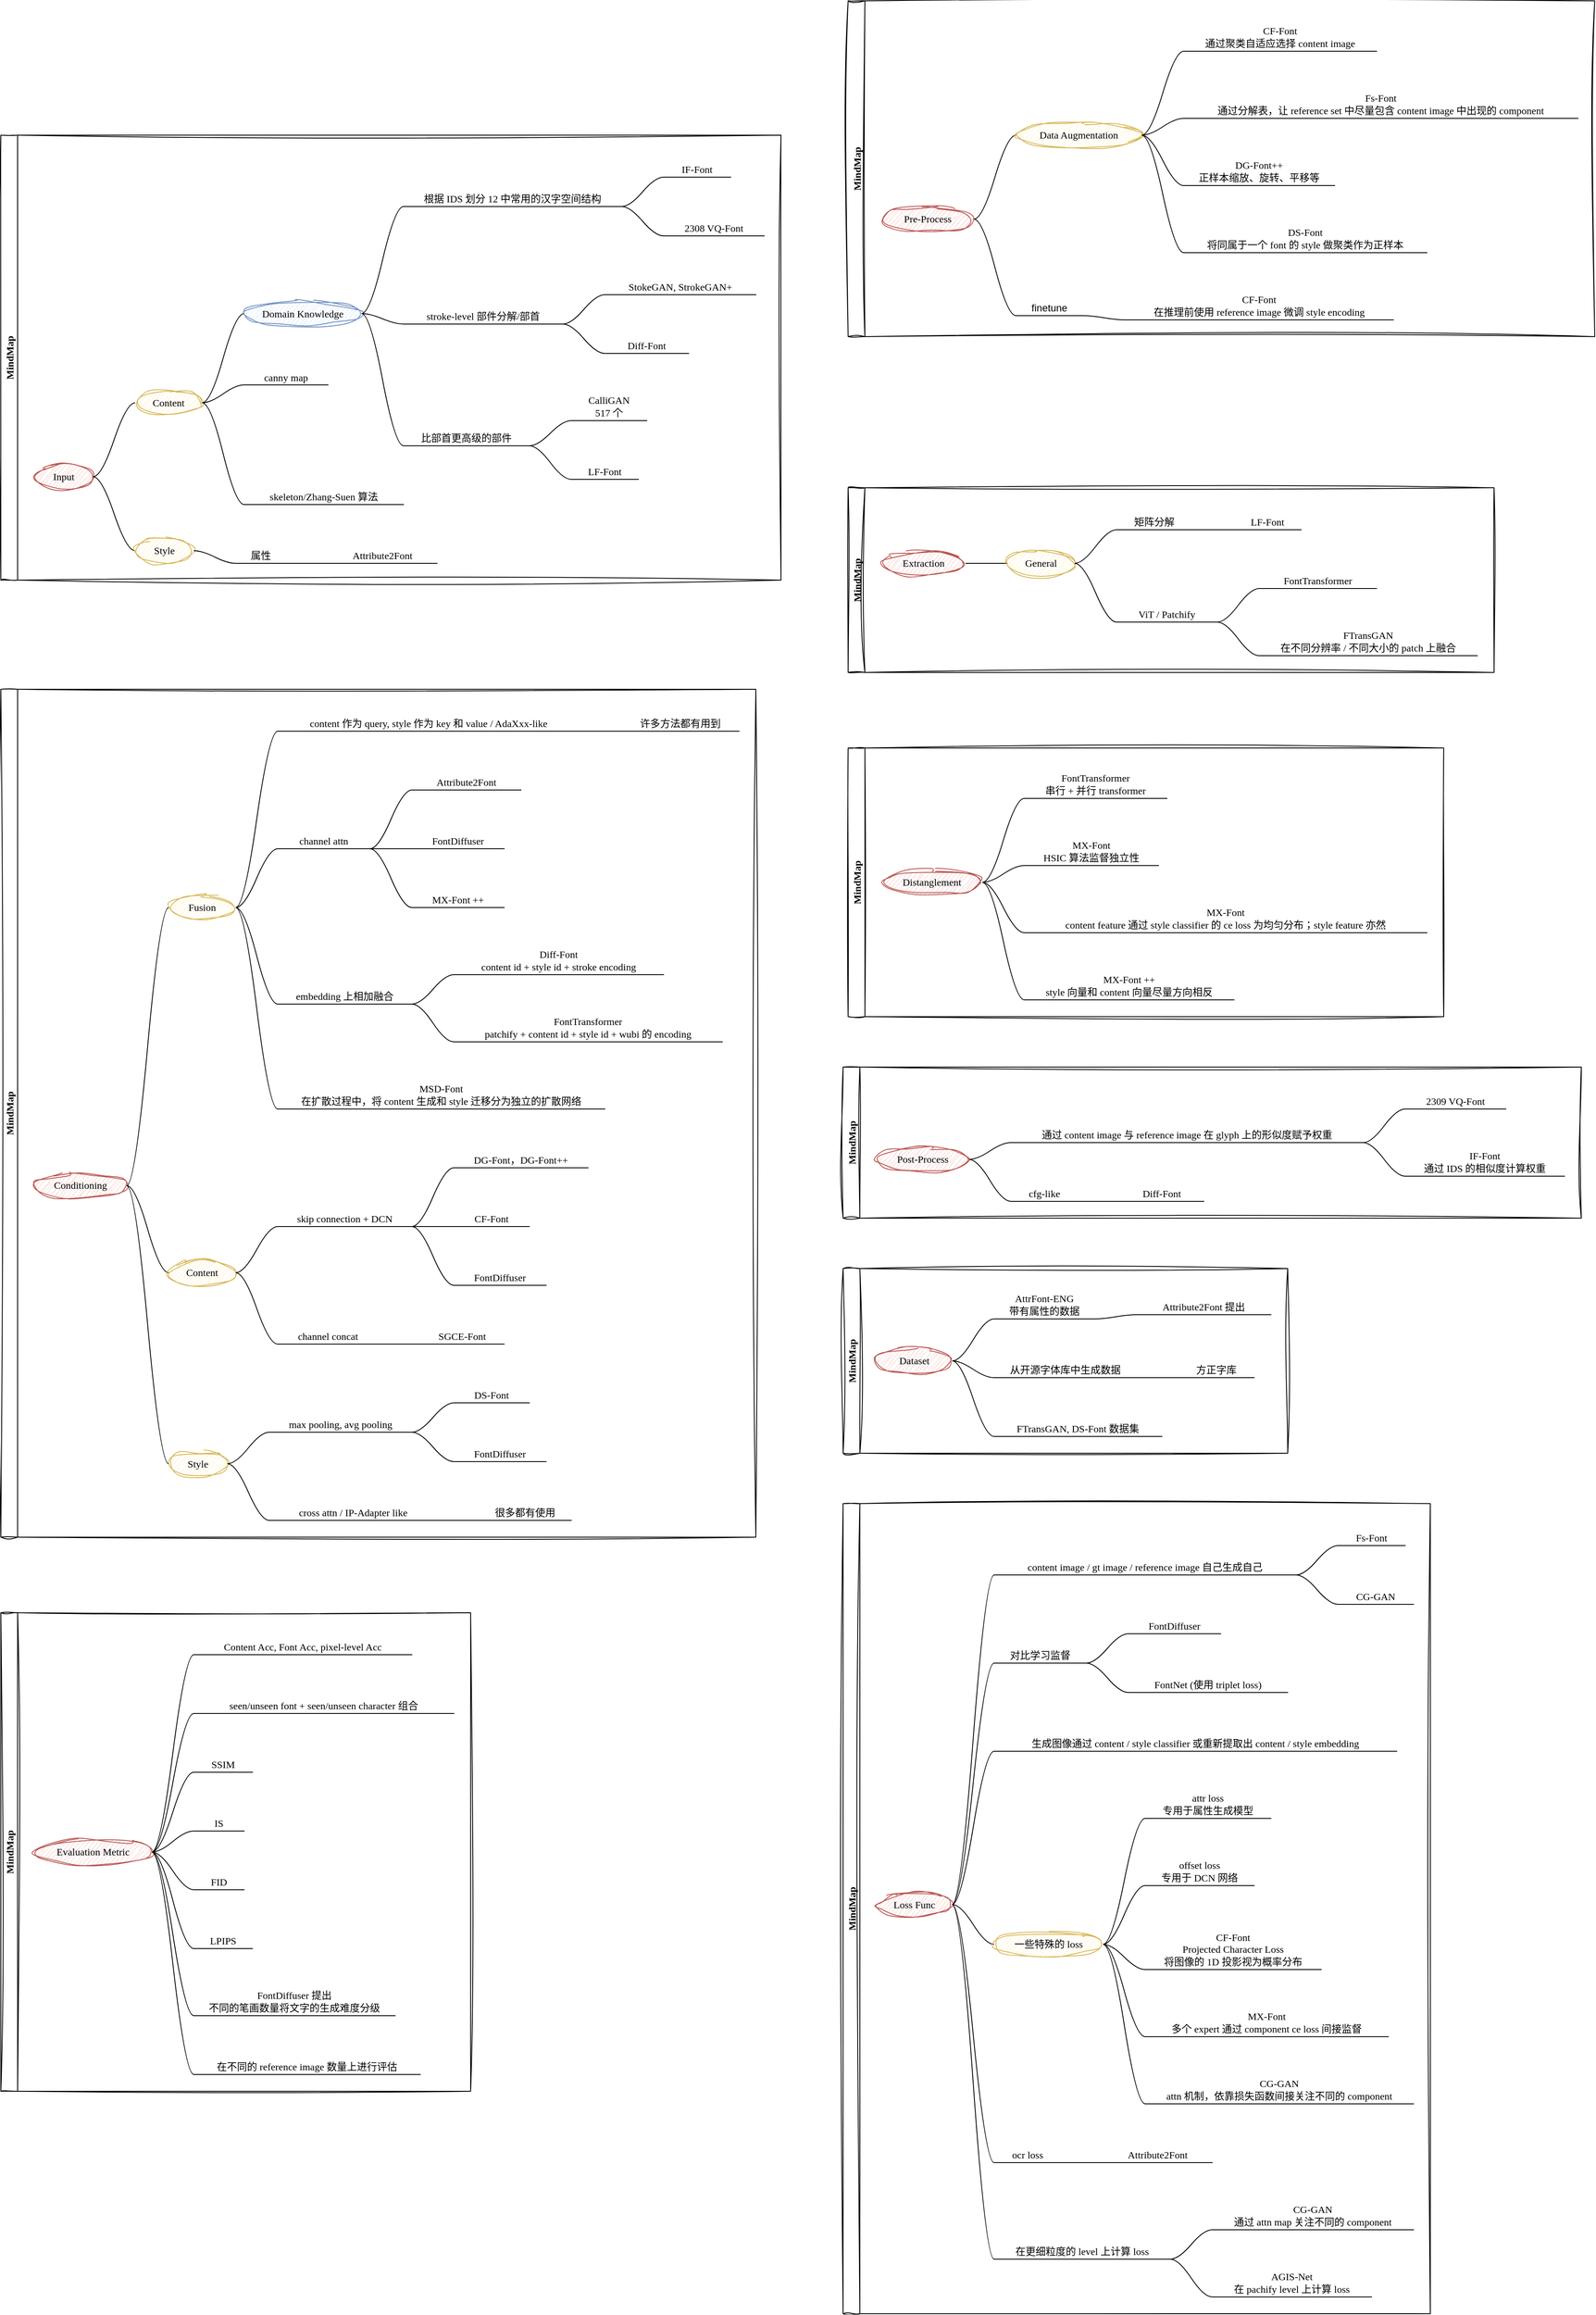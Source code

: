 <mxfile version="26.2.12">
  <diagram name="第 1 页" id="5Qlbk_8EjnfD3I49xbXd">
    <mxGraphModel dx="2088" dy="1138" grid="1" gridSize="10" guides="1" tooltips="1" connect="1" arrows="1" fold="1" page="1" pageScale="1" pageWidth="1169" pageHeight="827" math="0" shadow="0">
      <root>
        <mxCell id="0" />
        <mxCell id="1" parent="0" />
        <mxCell id="D6cP3bkCtLaL_WxXHLN0-1" value="MindMap" style="swimlane;startSize=20;horizontal=0;childLayout=treeLayout;horizontalTree=1;sortEdges=1;resizable=0;containerType=tree;fontSize=12;fontFamily=Comic Sans MS;sketch=1;curveFitting=1;jiggle=2;" parent="1" vertex="1">
          <mxGeometry x="330" y="440" width="930" height="530" as="geometry" />
        </mxCell>
        <mxCell id="D6cP3bkCtLaL_WxXHLN0-2" value="Input" style="whiteSpace=wrap;html=1;shape=ellipse;perimeter=ellipsePerimeter;newEdgeStyle={&quot;edgeStyle&quot;:&quot;entityRelationEdgeStyle&quot;,&quot;startArrow&quot;:&quot;none&quot;,&quot;endArrow&quot;:&quot;none&quot;,&quot;segment&quot;:10,&quot;curved&quot;:1,&quot;sourcePerimeterSpacing&quot;:0,&quot;targetPerimeterSpacing&quot;:0};treeFolding=1;treeMoving=1;fontFamily=Comic Sans MS;sketch=1;curveFitting=1;jiggle=2;fillColor=#f8cecc;strokeColor=#b85450;" parent="D6cP3bkCtLaL_WxXHLN0-1" vertex="1">
          <mxGeometry x="40" y="391.875" width="70" height="30" as="geometry" />
        </mxCell>
        <mxCell id="q-akzQOQ44o_kOeG1WCX-3" value="" style="edgeStyle=entityRelationEdgeStyle;rounded=0;orthogonalLoop=1;jettySize=auto;html=1;startArrow=none;endArrow=none;segment=10;curved=1;sourcePerimeterSpacing=0;targetPerimeterSpacing=0;fontFamily=Comic Sans MS;" edge="1" source="D6cP3bkCtLaL_WxXHLN0-2" target="q-akzQOQ44o_kOeG1WCX-4" parent="D6cP3bkCtLaL_WxXHLN0-1">
          <mxGeometry relative="1" as="geometry" />
        </mxCell>
        <mxCell id="q-akzQOQ44o_kOeG1WCX-4" value="Content" style="whiteSpace=wrap;html=1;shape=ellipse;perimeter=ellipsePerimeter;newEdgeStyle={&quot;edgeStyle&quot;:&quot;entityRelationEdgeStyle&quot;,&quot;startArrow&quot;:&quot;none&quot;,&quot;endArrow&quot;:&quot;none&quot;,&quot;segment&quot;:10,&quot;curved&quot;:1,&quot;sourcePerimeterSpacing&quot;:0,&quot;targetPerimeterSpacing&quot;:0};treeFolding=1;treeMoving=1;fontFamily=Comic Sans MS;sketch=1;curveFitting=1;jiggle=2;fillColor=#fff2cc;strokeColor=#d6b656;" vertex="1" parent="D6cP3bkCtLaL_WxXHLN0-1">
          <mxGeometry x="160" y="303.75" width="80" height="30" as="geometry" />
        </mxCell>
        <mxCell id="q-akzQOQ44o_kOeG1WCX-7" value="" style="edgeStyle=entityRelationEdgeStyle;rounded=0;orthogonalLoop=1;jettySize=auto;html=1;startArrow=none;endArrow=none;segment=10;curved=1;sourcePerimeterSpacing=0;targetPerimeterSpacing=0;fontFamily=Comic Sans MS;" edge="1" target="q-akzQOQ44o_kOeG1WCX-8" source="q-akzQOQ44o_kOeG1WCX-4" parent="D6cP3bkCtLaL_WxXHLN0-1">
          <mxGeometry relative="1" as="geometry">
            <mxPoint x="475" y="-1394.625" as="sourcePoint" />
          </mxGeometry>
        </mxCell>
        <mxCell id="q-akzQOQ44o_kOeG1WCX-8" value="Domain Knowledge" style="whiteSpace=wrap;html=1;shape=ellipse;perimeter=ellipsePerimeter;newEdgeStyle={&quot;edgeStyle&quot;:&quot;entityRelationEdgeStyle&quot;,&quot;startArrow&quot;:&quot;none&quot;,&quot;endArrow&quot;:&quot;none&quot;,&quot;segment&quot;:10,&quot;curved&quot;:1,&quot;sourcePerimeterSpacing&quot;:0,&quot;targetPerimeterSpacing&quot;:0};treeFolding=1;treeMoving=1;fontFamily=Comic Sans MS;sketch=1;curveFitting=1;jiggle=2;fillColor=#dae8fc;strokeColor=#6c8ebf;" vertex="1" parent="D6cP3bkCtLaL_WxXHLN0-1">
          <mxGeometry x="290" y="197.5" width="140" height="30" as="geometry" />
        </mxCell>
        <mxCell id="q-akzQOQ44o_kOeG1WCX-9" value="&lt;div style=&quot;&quot;&gt;根据 IDS 划分 12 中常用的汉字空间结构&lt;/div&gt;" style="whiteSpace=wrap;html=1;shape=partialRectangle;top=0;left=0;bottom=1;right=0;points=[[0,1],[1,1]];fillColor=none;align=center;verticalAlign=bottom;routingCenterY=0.5;snapToPoint=1;recursiveResize=0;autosize=1;treeFolding=1;treeMoving=1;newEdgeStyle={&quot;edgeStyle&quot;:&quot;entityRelationEdgeStyle&quot;,&quot;startArrow&quot;:&quot;none&quot;,&quot;endArrow&quot;:&quot;none&quot;,&quot;segment&quot;:10,&quot;curved&quot;:1,&quot;sourcePerimeterSpacing&quot;:0,&quot;targetPerimeterSpacing&quot;:0};fontFamily=Comic Sans MS;" vertex="1" parent="D6cP3bkCtLaL_WxXHLN0-1">
          <mxGeometry x="480" y="55" width="260" height="30" as="geometry" />
        </mxCell>
        <mxCell id="q-akzQOQ44o_kOeG1WCX-10" value="" style="edgeStyle=entityRelationEdgeStyle;startArrow=none;endArrow=none;segment=10;curved=1;sourcePerimeterSpacing=0;targetPerimeterSpacing=0;rounded=0;fontFamily=Comic Sans MS;" edge="1" target="q-akzQOQ44o_kOeG1WCX-9" parent="D6cP3bkCtLaL_WxXHLN0-1" source="q-akzQOQ44o_kOeG1WCX-8">
          <mxGeometry width="80" height="20" as="geometry" />
        </mxCell>
        <mxCell id="q-akzQOQ44o_kOeG1WCX-13" value="" style="edgeStyle=entityRelationEdgeStyle;startArrow=none;endArrow=none;segment=10;curved=1;sourcePerimeterSpacing=0;targetPerimeterSpacing=0;rounded=0;fontFamily=Comic Sans MS;" edge="1" target="q-akzQOQ44o_kOeG1WCX-14" source="q-akzQOQ44o_kOeG1WCX-9" parent="D6cP3bkCtLaL_WxXHLN0-1">
          <mxGeometry width="80" height="20" as="geometry">
            <mxPoint x="615" y="-1394.625" as="sourcePoint" />
          </mxGeometry>
        </mxCell>
        <mxCell id="q-akzQOQ44o_kOeG1WCX-14" value="&lt;div style=&quot;&quot;&gt;IF-Font&lt;/div&gt;" style="whiteSpace=wrap;html=1;shape=partialRectangle;top=0;left=0;bottom=1;right=0;points=[[0,1],[1,1]];fillColor=none;align=center;verticalAlign=bottom;routingCenterY=0.5;snapToPoint=1;recursiveResize=0;autosize=1;treeFolding=1;treeMoving=1;newEdgeStyle={&quot;edgeStyle&quot;:&quot;entityRelationEdgeStyle&quot;,&quot;startArrow&quot;:&quot;none&quot;,&quot;endArrow&quot;:&quot;none&quot;,&quot;segment&quot;:10,&quot;curved&quot;:1,&quot;sourcePerimeterSpacing&quot;:0,&quot;targetPerimeterSpacing&quot;:0};fontFamily=Comic Sans MS;" vertex="1" parent="D6cP3bkCtLaL_WxXHLN0-1">
          <mxGeometry x="790" y="20" width="80" height="30" as="geometry" />
        </mxCell>
        <mxCell id="q-akzQOQ44o_kOeG1WCX-19" value="" style="edgeStyle=entityRelationEdgeStyle;startArrow=none;endArrow=none;segment=10;curved=1;sourcePerimeterSpacing=0;targetPerimeterSpacing=0;rounded=0;fontFamily=Comic Sans MS;" edge="1" target="q-akzQOQ44o_kOeG1WCX-20" source="q-akzQOQ44o_kOeG1WCX-8" parent="D6cP3bkCtLaL_WxXHLN0-1">
          <mxGeometry width="80" height="20" as="geometry">
            <mxPoint x="615" y="-1364.625" as="sourcePoint" />
          </mxGeometry>
        </mxCell>
        <mxCell id="q-akzQOQ44o_kOeG1WCX-20" value="&lt;div style=&quot;&quot;&gt;&lt;div&gt;stroke-level 部件分解/部首&lt;/div&gt;&lt;/div&gt;" style="whiteSpace=wrap;html=1;shape=partialRectangle;top=0;left=0;bottom=1;right=0;points=[[0,1],[1,1]];fillColor=none;align=center;verticalAlign=bottom;routingCenterY=0.5;snapToPoint=1;recursiveResize=0;autosize=1;treeFolding=1;treeMoving=1;newEdgeStyle={&quot;edgeStyle&quot;:&quot;entityRelationEdgeStyle&quot;,&quot;startArrow&quot;:&quot;none&quot;,&quot;endArrow&quot;:&quot;none&quot;,&quot;segment&quot;:10,&quot;curved&quot;:1,&quot;sourcePerimeterSpacing&quot;:0,&quot;targetPerimeterSpacing&quot;:0};fontFamily=Comic Sans MS;" vertex="1" parent="D6cP3bkCtLaL_WxXHLN0-1">
          <mxGeometry x="480" y="195" width="190" height="30" as="geometry" />
        </mxCell>
        <mxCell id="q-akzQOQ44o_kOeG1WCX-41" value="" style="edgeStyle=entityRelationEdgeStyle;startArrow=none;endArrow=none;segment=10;curved=1;sourcePerimeterSpacing=0;targetPerimeterSpacing=0;rounded=0;fontFamily=Comic Sans MS;" edge="1" target="q-akzQOQ44o_kOeG1WCX-42" source="q-akzQOQ44o_kOeG1WCX-8" parent="D6cP3bkCtLaL_WxXHLN0-1">
          <mxGeometry width="80" height="20" as="geometry">
            <mxPoint x="640" y="-1269.625" as="sourcePoint" />
          </mxGeometry>
        </mxCell>
        <mxCell id="q-akzQOQ44o_kOeG1WCX-42" value="&lt;div style=&quot;&quot;&gt;&lt;div&gt;&lt;span style=&quot;background-color: transparent; color: light-dark(rgb(0, 0, 0), rgb(255, 255, 255));&quot;&gt;比部首更高级的部件&lt;/span&gt;&lt;/div&gt;&lt;/div&gt;" style="whiteSpace=wrap;html=1;shape=partialRectangle;top=0;left=0;bottom=1;right=0;points=[[0,1],[1,1]];fillColor=none;align=center;verticalAlign=bottom;routingCenterY=0.5;snapToPoint=1;recursiveResize=0;autosize=1;treeFolding=1;treeMoving=1;newEdgeStyle={&quot;edgeStyle&quot;:&quot;entityRelationEdgeStyle&quot;,&quot;startArrow&quot;:&quot;none&quot;,&quot;endArrow&quot;:&quot;none&quot;,&quot;segment&quot;:10,&quot;curved&quot;:1,&quot;sourcePerimeterSpacing&quot;:0,&quot;targetPerimeterSpacing&quot;:0};fontFamily=Comic Sans MS;" vertex="1" parent="D6cP3bkCtLaL_WxXHLN0-1">
          <mxGeometry x="480" y="340" width="150" height="30" as="geometry" />
        </mxCell>
        <mxCell id="q-akzQOQ44o_kOeG1WCX-43" value="" style="edgeStyle=entityRelationEdgeStyle;startArrow=none;endArrow=none;segment=10;curved=1;sourcePerimeterSpacing=0;targetPerimeterSpacing=0;rounded=0;fontFamily=Comic Sans MS;" edge="1" target="q-akzQOQ44o_kOeG1WCX-44" source="q-akzQOQ44o_kOeG1WCX-20" parent="D6cP3bkCtLaL_WxXHLN0-1">
          <mxGeometry width="80" height="20" as="geometry">
            <mxPoint x="640" y="-1189.625" as="sourcePoint" />
          </mxGeometry>
        </mxCell>
        <mxCell id="q-akzQOQ44o_kOeG1WCX-44" value="&lt;div style=&quot;&quot;&gt;StokeGAN,&amp;nbsp;&lt;span style=&quot;background-color: transparent; color: light-dark(rgb(0, 0, 0), rgb(255, 255, 255));&quot;&gt;StrokeGAN+&lt;/span&gt;&lt;/div&gt;" style="whiteSpace=wrap;html=1;shape=partialRectangle;top=0;left=0;bottom=1;right=0;points=[[0,1],[1,1]];fillColor=none;align=center;verticalAlign=bottom;routingCenterY=0.5;snapToPoint=1;recursiveResize=0;autosize=1;treeFolding=1;treeMoving=1;newEdgeStyle={&quot;edgeStyle&quot;:&quot;entityRelationEdgeStyle&quot;,&quot;startArrow&quot;:&quot;none&quot;,&quot;endArrow&quot;:&quot;none&quot;,&quot;segment&quot;:10,&quot;curved&quot;:1,&quot;sourcePerimeterSpacing&quot;:0,&quot;targetPerimeterSpacing&quot;:0};fontFamily=Comic Sans MS;" vertex="1" parent="D6cP3bkCtLaL_WxXHLN0-1">
          <mxGeometry x="720" y="160" width="180" height="30" as="geometry" />
        </mxCell>
        <mxCell id="q-akzQOQ44o_kOeG1WCX-45" value="" style="edgeStyle=entityRelationEdgeStyle;startArrow=none;endArrow=none;segment=10;curved=1;sourcePerimeterSpacing=0;targetPerimeterSpacing=0;rounded=0;fontFamily=Comic Sans MS;" edge="1" target="q-akzQOQ44o_kOeG1WCX-46" source="q-akzQOQ44o_kOeG1WCX-9" parent="D6cP3bkCtLaL_WxXHLN0-1">
          <mxGeometry width="80" height="20" as="geometry">
            <mxPoint x="950" y="-1254.625" as="sourcePoint" />
          </mxGeometry>
        </mxCell>
        <mxCell id="q-akzQOQ44o_kOeG1WCX-46" value="&lt;div style=&quot;&quot;&gt;2308 VQ-Font&lt;/div&gt;" style="whiteSpace=wrap;html=1;shape=partialRectangle;top=0;left=0;bottom=1;right=0;points=[[0,1],[1,1]];fillColor=none;align=center;verticalAlign=bottom;routingCenterY=0.5;snapToPoint=1;recursiveResize=0;autosize=1;treeFolding=1;treeMoving=1;newEdgeStyle={&quot;edgeStyle&quot;:&quot;entityRelationEdgeStyle&quot;,&quot;startArrow&quot;:&quot;none&quot;,&quot;endArrow&quot;:&quot;none&quot;,&quot;segment&quot;:10,&quot;curved&quot;:1,&quot;sourcePerimeterSpacing&quot;:0,&quot;targetPerimeterSpacing&quot;:0};fontFamily=Comic Sans MS;" vertex="1" parent="D6cP3bkCtLaL_WxXHLN0-1">
          <mxGeometry x="790" y="90" width="120" height="30" as="geometry" />
        </mxCell>
        <mxCell id="q-akzQOQ44o_kOeG1WCX-49" value="" style="edgeStyle=entityRelationEdgeStyle;startArrow=none;endArrow=none;segment=10;curved=1;sourcePerimeterSpacing=0;targetPerimeterSpacing=0;rounded=0;fontFamily=Comic Sans MS;" edge="1" target="q-akzQOQ44o_kOeG1WCX-50" source="q-akzQOQ44o_kOeG1WCX-20" parent="D6cP3bkCtLaL_WxXHLN0-1">
          <mxGeometry width="80" height="20" as="geometry">
            <mxPoint x="930" y="-864.625" as="sourcePoint" />
          </mxGeometry>
        </mxCell>
        <mxCell id="q-akzQOQ44o_kOeG1WCX-50" value="&lt;div style=&quot;&quot;&gt;Diff-Font&lt;/div&gt;" style="whiteSpace=wrap;html=1;shape=partialRectangle;top=0;left=0;bottom=1;right=0;points=[[0,1],[1,1]];fillColor=none;align=center;verticalAlign=bottom;routingCenterY=0.5;snapToPoint=1;recursiveResize=0;autosize=1;treeFolding=1;treeMoving=1;newEdgeStyle={&quot;edgeStyle&quot;:&quot;entityRelationEdgeStyle&quot;,&quot;startArrow&quot;:&quot;none&quot;,&quot;endArrow&quot;:&quot;none&quot;,&quot;segment&quot;:10,&quot;curved&quot;:1,&quot;sourcePerimeterSpacing&quot;:0,&quot;targetPerimeterSpacing&quot;:0};fontFamily=Comic Sans MS;" vertex="1" parent="D6cP3bkCtLaL_WxXHLN0-1">
          <mxGeometry x="720" y="230" width="100" height="30" as="geometry" />
        </mxCell>
        <mxCell id="q-akzQOQ44o_kOeG1WCX-51" value="" style="edgeStyle=entityRelationEdgeStyle;startArrow=none;endArrow=none;segment=10;curved=1;sourcePerimeterSpacing=0;targetPerimeterSpacing=0;rounded=0;fontFamily=Comic Sans MS;" edge="1" target="q-akzQOQ44o_kOeG1WCX-52" source="q-akzQOQ44o_kOeG1WCX-42" parent="D6cP3bkCtLaL_WxXHLN0-1">
          <mxGeometry width="80" height="20" as="geometry">
            <mxPoint x="640" y="-727.625" as="sourcePoint" />
          </mxGeometry>
        </mxCell>
        <mxCell id="q-akzQOQ44o_kOeG1WCX-52" value="&lt;div style=&quot;&quot;&gt;CalliGAN&lt;/div&gt;&lt;div style=&quot;&quot;&gt;517 个&lt;/div&gt;" style="whiteSpace=wrap;html=1;shape=partialRectangle;top=0;left=0;bottom=1;right=0;points=[[0,1],[1,1]];fillColor=none;align=center;verticalAlign=bottom;routingCenterY=0.5;snapToPoint=1;recursiveResize=0;autosize=1;treeFolding=1;treeMoving=1;newEdgeStyle={&quot;edgeStyle&quot;:&quot;entityRelationEdgeStyle&quot;,&quot;startArrow&quot;:&quot;none&quot;,&quot;endArrow&quot;:&quot;none&quot;,&quot;segment&quot;:10,&quot;curved&quot;:1,&quot;sourcePerimeterSpacing&quot;:0,&quot;targetPerimeterSpacing&quot;:0};fontFamily=Comic Sans MS;" vertex="1" parent="D6cP3bkCtLaL_WxXHLN0-1">
          <mxGeometry x="680" y="300" width="90" height="40" as="geometry" />
        </mxCell>
        <mxCell id="q-akzQOQ44o_kOeG1WCX-53" value="" style="edgeStyle=entityRelationEdgeStyle;startArrow=none;endArrow=none;segment=10;curved=1;sourcePerimeterSpacing=0;targetPerimeterSpacing=0;rounded=0;fontFamily=Comic Sans MS;" edge="1" target="q-akzQOQ44o_kOeG1WCX-54" source="q-akzQOQ44o_kOeG1WCX-42" parent="D6cP3bkCtLaL_WxXHLN0-1">
          <mxGeometry width="80" height="20" as="geometry">
            <mxPoint x="840" y="-585.625" as="sourcePoint" />
          </mxGeometry>
        </mxCell>
        <mxCell id="q-akzQOQ44o_kOeG1WCX-54" value="&lt;div style=&quot;&quot;&gt;LF-Font&lt;/div&gt;" style="whiteSpace=wrap;html=1;shape=partialRectangle;top=0;left=0;bottom=1;right=0;points=[[0,1],[1,1]];fillColor=none;align=center;verticalAlign=bottom;routingCenterY=0.5;snapToPoint=1;recursiveResize=0;autosize=1;treeFolding=1;treeMoving=1;newEdgeStyle={&quot;edgeStyle&quot;:&quot;entityRelationEdgeStyle&quot;,&quot;startArrow&quot;:&quot;none&quot;,&quot;endArrow&quot;:&quot;none&quot;,&quot;segment&quot;:10,&quot;curved&quot;:1,&quot;sourcePerimeterSpacing&quot;:0,&quot;targetPerimeterSpacing&quot;:0};fontFamily=Comic Sans MS;" vertex="1" parent="D6cP3bkCtLaL_WxXHLN0-1">
          <mxGeometry x="680" y="380" width="80" height="30" as="geometry" />
        </mxCell>
        <mxCell id="q-akzQOQ44o_kOeG1WCX-57" value="canny map" style="whiteSpace=wrap;html=1;shape=partialRectangle;top=0;left=0;bottom=1;right=0;points=[[0,1],[1,1]];fillColor=none;align=center;verticalAlign=bottom;routingCenterY=0.5;snapToPoint=1;recursiveResize=0;autosize=1;treeFolding=1;treeMoving=1;newEdgeStyle={&quot;edgeStyle&quot;:&quot;entityRelationEdgeStyle&quot;,&quot;startArrow&quot;:&quot;none&quot;,&quot;endArrow&quot;:&quot;none&quot;,&quot;segment&quot;:10,&quot;curved&quot;:1,&quot;sourcePerimeterSpacing&quot;:0,&quot;targetPerimeterSpacing&quot;:0};fontFamily=Comic Sans MS;" vertex="1" parent="D6cP3bkCtLaL_WxXHLN0-1">
          <mxGeometry x="290" y="267.5" width="100" height="30" as="geometry" />
        </mxCell>
        <mxCell id="q-akzQOQ44o_kOeG1WCX-58" value="" style="edgeStyle=entityRelationEdgeStyle;startArrow=none;endArrow=none;segment=10;curved=1;sourcePerimeterSpacing=0;targetPerimeterSpacing=0;rounded=0;fontFamily=Comic Sans MS;" edge="1" target="q-akzQOQ44o_kOeG1WCX-57" parent="D6cP3bkCtLaL_WxXHLN0-1" source="q-akzQOQ44o_kOeG1WCX-4">
          <mxGeometry width="80" height="20" as="geometry" />
        </mxCell>
        <mxCell id="q-akzQOQ44o_kOeG1WCX-61" value="" style="edgeStyle=entityRelationEdgeStyle;startArrow=none;endArrow=none;segment=10;curved=1;sourcePerimeterSpacing=0;targetPerimeterSpacing=0;rounded=0;fontFamily=Comic Sans MS;" edge="1" target="q-akzQOQ44o_kOeG1WCX-62" source="q-akzQOQ44o_kOeG1WCX-4" parent="D6cP3bkCtLaL_WxXHLN0-1">
          <mxGeometry width="80" height="20" as="geometry">
            <mxPoint x="470" y="-216.625" as="sourcePoint" />
          </mxGeometry>
        </mxCell>
        <mxCell id="q-akzQOQ44o_kOeG1WCX-62" value="skeleton/&lt;span style=&quot;background-color: transparent; color: light-dark(rgb(0, 0, 0), rgb(255, 255, 255));&quot;&gt;Zhang-Suen 算法&lt;/span&gt;" style="whiteSpace=wrap;html=1;shape=partialRectangle;top=0;left=0;bottom=1;right=0;points=[[0,1],[1,1]];fillColor=none;align=center;verticalAlign=bottom;routingCenterY=0.5;snapToPoint=1;recursiveResize=0;autosize=1;treeFolding=1;treeMoving=1;newEdgeStyle={&quot;edgeStyle&quot;:&quot;entityRelationEdgeStyle&quot;,&quot;startArrow&quot;:&quot;none&quot;,&quot;endArrow&quot;:&quot;none&quot;,&quot;segment&quot;:10,&quot;curved&quot;:1,&quot;sourcePerimeterSpacing&quot;:0,&quot;targetPerimeterSpacing&quot;:0};fontFamily=Comic Sans MS;" vertex="1" parent="D6cP3bkCtLaL_WxXHLN0-1">
          <mxGeometry x="290" y="410" width="190" height="30" as="geometry" />
        </mxCell>
        <mxCell id="q-akzQOQ44o_kOeG1WCX-147" value="" style="edgeStyle=entityRelationEdgeStyle;rounded=0;orthogonalLoop=1;jettySize=auto;html=1;startArrow=none;endArrow=none;segment=10;curved=1;sourcePerimeterSpacing=0;targetPerimeterSpacing=0;fontFamily=Comic Sans MS;" edge="1" target="q-akzQOQ44o_kOeG1WCX-148" source="D6cP3bkCtLaL_WxXHLN0-2" parent="D6cP3bkCtLaL_WxXHLN0-1">
          <mxGeometry relative="1" as="geometry">
            <mxPoint x="380" y="425.875" as="sourcePoint" />
          </mxGeometry>
        </mxCell>
        <mxCell id="q-akzQOQ44o_kOeG1WCX-148" value="Style" style="whiteSpace=wrap;html=1;shape=ellipse;perimeter=ellipsePerimeter;newEdgeStyle={&quot;edgeStyle&quot;:&quot;entityRelationEdgeStyle&quot;,&quot;startArrow&quot;:&quot;none&quot;,&quot;endArrow&quot;:&quot;none&quot;,&quot;segment&quot;:10,&quot;curved&quot;:1,&quot;sourcePerimeterSpacing&quot;:0,&quot;targetPerimeterSpacing&quot;:0};treeFolding=1;treeMoving=1;fontFamily=Comic Sans MS;sketch=1;curveFitting=1;jiggle=2;fillColor=#fff2cc;strokeColor=#d6b656;" vertex="1" parent="D6cP3bkCtLaL_WxXHLN0-1">
          <mxGeometry x="160" y="480" width="70" height="30" as="geometry" />
        </mxCell>
        <mxCell id="q-akzQOQ44o_kOeG1WCX-149" value="属性" style="whiteSpace=wrap;html=1;shape=partialRectangle;top=0;left=0;bottom=1;right=0;points=[[0,1],[1,1]];fillColor=none;align=center;verticalAlign=bottom;routingCenterY=0.5;snapToPoint=1;recursiveResize=0;autosize=1;treeFolding=1;treeMoving=1;newEdgeStyle={&quot;edgeStyle&quot;:&quot;entityRelationEdgeStyle&quot;,&quot;startArrow&quot;:&quot;none&quot;,&quot;endArrow&quot;:&quot;none&quot;,&quot;segment&quot;:10,&quot;curved&quot;:1,&quot;sourcePerimeterSpacing&quot;:0,&quot;targetPerimeterSpacing&quot;:0};fontFamily=Comic Sans MS;" vertex="1" parent="D6cP3bkCtLaL_WxXHLN0-1">
          <mxGeometry x="280" y="480" width="60" height="30" as="geometry" />
        </mxCell>
        <mxCell id="q-akzQOQ44o_kOeG1WCX-150" value="" style="edgeStyle=entityRelationEdgeStyle;startArrow=none;endArrow=none;segment=10;curved=1;sourcePerimeterSpacing=0;targetPerimeterSpacing=0;rounded=0;fontFamily=Comic Sans MS;" edge="1" target="q-akzQOQ44o_kOeG1WCX-149" parent="D6cP3bkCtLaL_WxXHLN0-1" source="q-akzQOQ44o_kOeG1WCX-148">
          <mxGeometry x="50" y="84" width="80" height="20" as="geometry" />
        </mxCell>
        <mxCell id="q-akzQOQ44o_kOeG1WCX-151" value="" style="edgeStyle=entityRelationEdgeStyle;startArrow=none;endArrow=none;segment=10;curved=1;sourcePerimeterSpacing=0;targetPerimeterSpacing=0;rounded=0;fontFamily=Comic Sans MS;" edge="1" target="q-akzQOQ44o_kOeG1WCX-152" source="q-akzQOQ44o_kOeG1WCX-149" parent="D6cP3bkCtLaL_WxXHLN0-1">
          <mxGeometry x="50" y="84" width="80" height="20" as="geometry">
            <mxPoint x="510" y="875" as="sourcePoint" />
          </mxGeometry>
        </mxCell>
        <mxCell id="q-akzQOQ44o_kOeG1WCX-152" value="&lt;span style=&quot;&quot;&gt;Attribute2Font&lt;/span&gt;" style="whiteSpace=wrap;html=1;shape=partialRectangle;top=0;left=0;bottom=1;right=0;points=[[0,1],[1,1]];fillColor=none;align=center;verticalAlign=bottom;routingCenterY=0.5;snapToPoint=1;recursiveResize=0;autosize=1;treeFolding=1;treeMoving=1;newEdgeStyle={&quot;edgeStyle&quot;:&quot;entityRelationEdgeStyle&quot;,&quot;startArrow&quot;:&quot;none&quot;,&quot;endArrow&quot;:&quot;none&quot;,&quot;segment&quot;:10,&quot;curved&quot;:1,&quot;sourcePerimeterSpacing&quot;:0,&quot;targetPerimeterSpacing&quot;:0};fontFamily=Comic Sans MS;" vertex="1" parent="D6cP3bkCtLaL_WxXHLN0-1">
          <mxGeometry x="390" y="480" width="130" height="30" as="geometry" />
        </mxCell>
        <mxCell id="q-akzQOQ44o_kOeG1WCX-21" value="MindMap" style="swimlane;startSize=20;horizontal=0;childLayout=treeLayout;horizontalTree=1;sortEdges=1;resizable=0;containerType=tree;fontSize=12;fontFamily=Comic Sans MS;sketch=1;curveFitting=1;jiggle=2;" vertex="1" parent="1">
          <mxGeometry x="1340" y="280" width="890" height="400" as="geometry" />
        </mxCell>
        <mxCell id="q-akzQOQ44o_kOeG1WCX-22" value="Pre-Process" style="whiteSpace=wrap;html=1;shape=ellipse;perimeter=ellipsePerimeter;newEdgeStyle={&quot;edgeStyle&quot;:&quot;entityRelationEdgeStyle&quot;,&quot;startArrow&quot;:&quot;none&quot;,&quot;endArrow&quot;:&quot;none&quot;,&quot;segment&quot;:10,&quot;curved&quot;:1,&quot;sourcePerimeterSpacing&quot;:0,&quot;targetPerimeterSpacing&quot;:0};treeFolding=1;treeMoving=1;fontFamily=Comic Sans MS;sketch=1;curveFitting=1;jiggle=2;fillColor=#f8cecc;strokeColor=#b85450;" vertex="1" parent="q-akzQOQ44o_kOeG1WCX-21">
          <mxGeometry x="40" y="245" width="110" height="30" as="geometry" />
        </mxCell>
        <mxCell id="q-akzQOQ44o_kOeG1WCX-23" value="" style="edgeStyle=entityRelationEdgeStyle;rounded=0;orthogonalLoop=1;jettySize=auto;html=1;startArrow=none;endArrow=none;segment=10;curved=1;sourcePerimeterSpacing=0;targetPerimeterSpacing=0;fontFamily=Comic Sans MS;" edge="1" parent="q-akzQOQ44o_kOeG1WCX-21" source="q-akzQOQ44o_kOeG1WCX-22" target="q-akzQOQ44o_kOeG1WCX-24">
          <mxGeometry relative="1" as="geometry" />
        </mxCell>
        <mxCell id="q-akzQOQ44o_kOeG1WCX-24" value="Data Augmentation" style="whiteSpace=wrap;html=1;shape=ellipse;perimeter=ellipsePerimeter;newEdgeStyle={&quot;edgeStyle&quot;:&quot;entityRelationEdgeStyle&quot;,&quot;startArrow&quot;:&quot;none&quot;,&quot;endArrow&quot;:&quot;none&quot;,&quot;segment&quot;:10,&quot;curved&quot;:1,&quot;sourcePerimeterSpacing&quot;:0,&quot;targetPerimeterSpacing&quot;:0};treeFolding=1;treeMoving=1;fontFamily=Comic Sans MS;sketch=1;curveFitting=1;jiggle=2;fillColor=#fff2cc;strokeColor=#d6b656;" vertex="1" parent="q-akzQOQ44o_kOeG1WCX-21">
          <mxGeometry x="200" y="145" width="150" height="30" as="geometry" />
        </mxCell>
        <mxCell id="q-akzQOQ44o_kOeG1WCX-37" value="CF-Font&lt;br&gt;&lt;div&gt;&lt;span style=&quot;&quot;&gt;通过聚类自适应选择 content image&lt;/span&gt;&lt;/div&gt;" style="whiteSpace=wrap;html=1;shape=partialRectangle;top=0;left=0;bottom=1;right=0;points=[[0,1],[1,1]];fillColor=none;align=center;verticalAlign=bottom;routingCenterY=0.5;snapToPoint=1;recursiveResize=0;autosize=1;treeFolding=1;treeMoving=1;newEdgeStyle={&quot;edgeStyle&quot;:&quot;entityRelationEdgeStyle&quot;,&quot;startArrow&quot;:&quot;none&quot;,&quot;endArrow&quot;:&quot;none&quot;,&quot;segment&quot;:10,&quot;curved&quot;:1,&quot;sourcePerimeterSpacing&quot;:0,&quot;targetPerimeterSpacing&quot;:0};fontFamily=Comic Sans MS;" vertex="1" parent="q-akzQOQ44o_kOeG1WCX-21">
          <mxGeometry x="400" y="20" width="230" height="40" as="geometry" />
        </mxCell>
        <mxCell id="q-akzQOQ44o_kOeG1WCX-38" value="" style="edgeStyle=entityRelationEdgeStyle;startArrow=none;endArrow=none;segment=10;curved=1;sourcePerimeterSpacing=0;targetPerimeterSpacing=0;rounded=0;fontFamily=Comic Sans MS;" edge="1" target="q-akzQOQ44o_kOeG1WCX-37" parent="q-akzQOQ44o_kOeG1WCX-21" source="q-akzQOQ44o_kOeG1WCX-24">
          <mxGeometry width="80" height="20" as="geometry" />
        </mxCell>
        <mxCell id="q-akzQOQ44o_kOeG1WCX-55" value="" style="edgeStyle=entityRelationEdgeStyle;startArrow=none;endArrow=none;segment=10;curved=1;sourcePerimeterSpacing=0;targetPerimeterSpacing=0;rounded=0;fontFamily=Comic Sans MS;" edge="1" target="q-akzQOQ44o_kOeG1WCX-56" source="q-akzQOQ44o_kOeG1WCX-24" parent="q-akzQOQ44o_kOeG1WCX-21">
          <mxGeometry width="80" height="20" as="geometry">
            <mxPoint x="590" y="340" as="sourcePoint" />
          </mxGeometry>
        </mxCell>
        <mxCell id="q-akzQOQ44o_kOeG1WCX-56" value="Fs-Font&lt;div&gt;通过分解表，让 reference set 中尽量包含 content image 中出现的 component&lt;/div&gt;" style="whiteSpace=wrap;html=1;shape=partialRectangle;top=0;left=0;bottom=1;right=0;points=[[0,1],[1,1]];fillColor=none;align=center;verticalAlign=bottom;routingCenterY=0.5;snapToPoint=1;recursiveResize=0;autosize=1;treeFolding=1;treeMoving=1;newEdgeStyle={&quot;edgeStyle&quot;:&quot;entityRelationEdgeStyle&quot;,&quot;startArrow&quot;:&quot;none&quot;,&quot;endArrow&quot;:&quot;none&quot;,&quot;segment&quot;:10,&quot;curved&quot;:1,&quot;sourcePerimeterSpacing&quot;:0,&quot;targetPerimeterSpacing&quot;:0};fontFamily=Comic Sans MS;" vertex="1" parent="q-akzQOQ44o_kOeG1WCX-21">
          <mxGeometry x="400" y="100" width="470" height="40" as="geometry" />
        </mxCell>
        <mxCell id="q-akzQOQ44o_kOeG1WCX-251" value="finetune" style="whiteSpace=wrap;html=1;shape=partialRectangle;top=0;left=0;bottom=1;right=0;points=[[0,1],[1,1]];fillColor=none;align=center;verticalAlign=bottom;routingCenterY=0.5;snapToPoint=1;recursiveResize=0;autosize=1;treeFolding=1;treeMoving=1;newEdgeStyle={&quot;edgeStyle&quot;:&quot;entityRelationEdgeStyle&quot;,&quot;startArrow&quot;:&quot;none&quot;,&quot;endArrow&quot;:&quot;none&quot;,&quot;segment&quot;:10,&quot;curved&quot;:1,&quot;sourcePerimeterSpacing&quot;:0,&quot;targetPerimeterSpacing&quot;:0};" vertex="1" parent="q-akzQOQ44o_kOeG1WCX-21">
          <mxGeometry x="200" y="345" width="80" height="30" as="geometry" />
        </mxCell>
        <mxCell id="q-akzQOQ44o_kOeG1WCX-252" value="" style="edgeStyle=entityRelationEdgeStyle;startArrow=none;endArrow=none;segment=10;curved=1;sourcePerimeterSpacing=0;targetPerimeterSpacing=0;rounded=0;" edge="1" target="q-akzQOQ44o_kOeG1WCX-251" parent="q-akzQOQ44o_kOeG1WCX-21" source="q-akzQOQ44o_kOeG1WCX-22">
          <mxGeometry x="-1070" y="-295" width="80" height="20" as="geometry" />
        </mxCell>
        <mxCell id="q-akzQOQ44o_kOeG1WCX-253" value="" style="edgeStyle=entityRelationEdgeStyle;startArrow=none;endArrow=none;segment=10;curved=1;sourcePerimeterSpacing=0;targetPerimeterSpacing=0;rounded=0;" edge="1" target="q-akzQOQ44o_kOeG1WCX-254" source="q-akzQOQ44o_kOeG1WCX-251" parent="q-akzQOQ44o_kOeG1WCX-21">
          <mxGeometry x="-1070" y="-295" width="80" height="20" as="geometry">
            <mxPoint x="1450" y="70" as="sourcePoint" />
          </mxGeometry>
        </mxCell>
        <mxCell id="q-akzQOQ44o_kOeG1WCX-254" value="&lt;div style=&quot;font-family: &amp;quot;Comic Sans MS&amp;quot;;&quot;&gt;CF-Font&lt;/div&gt;&lt;span style=&quot;font-family: &amp;quot;Comic Sans MS&amp;quot;;&quot;&gt;在推理前使用 reference image 微调 style encoding&lt;/span&gt;" style="whiteSpace=wrap;html=1;shape=partialRectangle;top=0;left=0;bottom=1;right=0;points=[[0,1],[1,1]];fillColor=none;align=center;verticalAlign=bottom;routingCenterY=0.5;snapToPoint=1;recursiveResize=0;autosize=1;treeFolding=1;treeMoving=1;newEdgeStyle={&quot;edgeStyle&quot;:&quot;entityRelationEdgeStyle&quot;,&quot;startArrow&quot;:&quot;none&quot;,&quot;endArrow&quot;:&quot;none&quot;,&quot;segment&quot;:10,&quot;curved&quot;:1,&quot;sourcePerimeterSpacing&quot;:0,&quot;targetPerimeterSpacing&quot;:0};" vertex="1" parent="q-akzQOQ44o_kOeG1WCX-21">
          <mxGeometry x="330" y="340" width="320" height="40" as="geometry" />
        </mxCell>
        <mxCell id="q-akzQOQ44o_kOeG1WCX-370" value="" style="edgeStyle=entityRelationEdgeStyle;startArrow=none;endArrow=none;segment=10;curved=1;sourcePerimeterSpacing=0;targetPerimeterSpacing=0;rounded=0;fontFamily=Comic Sans MS;" edge="1" target="q-akzQOQ44o_kOeG1WCX-371" source="q-akzQOQ44o_kOeG1WCX-24" parent="q-akzQOQ44o_kOeG1WCX-21">
          <mxGeometry width="80" height="20" as="geometry">
            <mxPoint x="1670" y="167.5" as="sourcePoint" />
          </mxGeometry>
        </mxCell>
        <mxCell id="q-akzQOQ44o_kOeG1WCX-371" value="DG-Font++&lt;div&gt;正样本缩放、旋转、平移等&lt;/div&gt;" style="whiteSpace=wrap;html=1;shape=partialRectangle;top=0;left=0;bottom=1;right=0;points=[[0,1],[1,1]];fillColor=none;align=center;verticalAlign=bottom;routingCenterY=0.5;snapToPoint=1;recursiveResize=0;autosize=1;treeFolding=1;treeMoving=1;newEdgeStyle={&quot;edgeStyle&quot;:&quot;entityRelationEdgeStyle&quot;,&quot;startArrow&quot;:&quot;none&quot;,&quot;endArrow&quot;:&quot;none&quot;,&quot;segment&quot;:10,&quot;curved&quot;:1,&quot;sourcePerimeterSpacing&quot;:0,&quot;targetPerimeterSpacing&quot;:0};fontFamily=Comic Sans MS;" vertex="1" parent="q-akzQOQ44o_kOeG1WCX-21">
          <mxGeometry x="400" y="180" width="180" height="40" as="geometry" />
        </mxCell>
        <mxCell id="q-akzQOQ44o_kOeG1WCX-372" value="" style="edgeStyle=entityRelationEdgeStyle;startArrow=none;endArrow=none;segment=10;curved=1;sourcePerimeterSpacing=0;targetPerimeterSpacing=0;rounded=0;fontFamily=Comic Sans MS;" edge="1" target="q-akzQOQ44o_kOeG1WCX-373" source="q-akzQOQ44o_kOeG1WCX-24" parent="q-akzQOQ44o_kOeG1WCX-21">
          <mxGeometry width="80" height="20" as="geometry">
            <mxPoint x="1670" y="215" as="sourcePoint" />
          </mxGeometry>
        </mxCell>
        <mxCell id="q-akzQOQ44o_kOeG1WCX-373" value="DS-Font&lt;div&gt;将同属于一个 font 的 style 做聚类作为正样本&lt;/div&gt;" style="whiteSpace=wrap;html=1;shape=partialRectangle;top=0;left=0;bottom=1;right=0;points=[[0,1],[1,1]];fillColor=none;align=center;verticalAlign=bottom;routingCenterY=0.5;snapToPoint=1;recursiveResize=0;autosize=1;treeFolding=1;treeMoving=1;newEdgeStyle={&quot;edgeStyle&quot;:&quot;entityRelationEdgeStyle&quot;,&quot;startArrow&quot;:&quot;none&quot;,&quot;endArrow&quot;:&quot;none&quot;,&quot;segment&quot;:10,&quot;curved&quot;:1,&quot;sourcePerimeterSpacing&quot;:0,&quot;targetPerimeterSpacing&quot;:0};fontFamily=Comic Sans MS;" vertex="1" parent="q-akzQOQ44o_kOeG1WCX-21">
          <mxGeometry x="400" y="260" width="290" height="40" as="geometry" />
        </mxCell>
        <mxCell id="q-akzQOQ44o_kOeG1WCX-65" value="MindMap" style="swimlane;startSize=20;horizontal=0;childLayout=treeLayout;horizontalTree=1;sortEdges=1;resizable=0;containerType=tree;fontSize=12;fontFamily=Comic Sans MS;sketch=1;curveFitting=1;jiggle=2;" vertex="1" parent="1">
          <mxGeometry x="1340" y="860" width="770" height="220" as="geometry" />
        </mxCell>
        <mxCell id="q-akzQOQ44o_kOeG1WCX-66" value="Extraction" style="whiteSpace=wrap;html=1;shape=ellipse;perimeter=ellipsePerimeter;newEdgeStyle={&quot;edgeStyle&quot;:&quot;entityRelationEdgeStyle&quot;,&quot;startArrow&quot;:&quot;none&quot;,&quot;endArrow&quot;:&quot;none&quot;,&quot;segment&quot;:10,&quot;curved&quot;:1,&quot;sourcePerimeterSpacing&quot;:0,&quot;targetPerimeterSpacing&quot;:0};treeFolding=1;treeMoving=1;fontFamily=Comic Sans MS;sketch=1;curveFitting=1;jiggle=2;fillColor=#f8cecc;strokeColor=#b85450;" vertex="1" parent="q-akzQOQ44o_kOeG1WCX-65">
          <mxGeometry x="40" y="75" width="100" height="30" as="geometry" />
        </mxCell>
        <mxCell id="q-akzQOQ44o_kOeG1WCX-93" value="" style="edgeStyle=entityRelationEdgeStyle;rounded=0;orthogonalLoop=1;jettySize=auto;html=1;startArrow=none;endArrow=none;segment=10;curved=1;sourcePerimeterSpacing=0;targetPerimeterSpacing=0;fontFamily=Comic Sans MS;" edge="1" source="q-akzQOQ44o_kOeG1WCX-66" target="q-akzQOQ44o_kOeG1WCX-94" parent="q-akzQOQ44o_kOeG1WCX-65">
          <mxGeometry relative="1" as="geometry" />
        </mxCell>
        <mxCell id="q-akzQOQ44o_kOeG1WCX-94" value="General" style="whiteSpace=wrap;html=1;shape=ellipse;perimeter=ellipsePerimeter;newEdgeStyle={&quot;edgeStyle&quot;:&quot;entityRelationEdgeStyle&quot;,&quot;startArrow&quot;:&quot;none&quot;,&quot;endArrow&quot;:&quot;none&quot;,&quot;segment&quot;:10,&quot;curved&quot;:1,&quot;sourcePerimeterSpacing&quot;:0,&quot;targetPerimeterSpacing&quot;:0};treeFolding=1;treeMoving=1;fontFamily=Comic Sans MS;sketch=1;curveFitting=1;jiggle=2;fillColor=#fff2cc;strokeColor=#d6b656;" vertex="1" parent="q-akzQOQ44o_kOeG1WCX-65">
          <mxGeometry x="190" y="75" width="80" height="30" as="geometry" />
        </mxCell>
        <mxCell id="q-akzQOQ44o_kOeG1WCX-101" value="矩阵分解" style="whiteSpace=wrap;html=1;shape=partialRectangle;top=0;left=0;bottom=1;right=0;points=[[0,1],[1,1]];fillColor=none;align=center;verticalAlign=bottom;routingCenterY=0.5;snapToPoint=1;recursiveResize=0;autosize=1;treeFolding=1;treeMoving=1;newEdgeStyle={&quot;edgeStyle&quot;:&quot;entityRelationEdgeStyle&quot;,&quot;startArrow&quot;:&quot;none&quot;,&quot;endArrow&quot;:&quot;none&quot;,&quot;segment&quot;:10,&quot;curved&quot;:1,&quot;sourcePerimeterSpacing&quot;:0,&quot;targetPerimeterSpacing&quot;:0};fontFamily=Comic Sans MS;" vertex="1" parent="q-akzQOQ44o_kOeG1WCX-65">
          <mxGeometry x="320" y="20" width="90" height="30" as="geometry" />
        </mxCell>
        <mxCell id="q-akzQOQ44o_kOeG1WCX-102" value="" style="edgeStyle=entityRelationEdgeStyle;startArrow=none;endArrow=none;segment=10;curved=1;sourcePerimeterSpacing=0;targetPerimeterSpacing=0;rounded=0;fontFamily=Comic Sans MS;" edge="1" target="q-akzQOQ44o_kOeG1WCX-101" parent="q-akzQOQ44o_kOeG1WCX-65" source="q-akzQOQ44o_kOeG1WCX-94">
          <mxGeometry width="80" height="20" as="geometry" />
        </mxCell>
        <mxCell id="q-akzQOQ44o_kOeG1WCX-103" value="" style="edgeStyle=entityRelationEdgeStyle;startArrow=none;endArrow=none;segment=10;curved=1;sourcePerimeterSpacing=0;targetPerimeterSpacing=0;rounded=0;fontFamily=Comic Sans MS;" edge="1" target="q-akzQOQ44o_kOeG1WCX-104" source="q-akzQOQ44o_kOeG1WCX-101" parent="q-akzQOQ44o_kOeG1WCX-65">
          <mxGeometry width="80" height="20" as="geometry">
            <mxPoint x="520" y="975" as="sourcePoint" />
          </mxGeometry>
        </mxCell>
        <mxCell id="q-akzQOQ44o_kOeG1WCX-104" value="LF-Font" style="whiteSpace=wrap;html=1;shape=partialRectangle;top=0;left=0;bottom=1;right=0;points=[[0,1],[1,1]];fillColor=none;align=center;verticalAlign=bottom;routingCenterY=0.5;snapToPoint=1;recursiveResize=0;autosize=1;treeFolding=1;treeMoving=1;newEdgeStyle={&quot;edgeStyle&quot;:&quot;entityRelationEdgeStyle&quot;,&quot;startArrow&quot;:&quot;none&quot;,&quot;endArrow&quot;:&quot;none&quot;,&quot;segment&quot;:10,&quot;curved&quot;:1,&quot;sourcePerimeterSpacing&quot;:0,&quot;targetPerimeterSpacing&quot;:0};fontFamily=Comic Sans MS;" vertex="1" parent="q-akzQOQ44o_kOeG1WCX-65">
          <mxGeometry x="460" y="20" width="80" height="30" as="geometry" />
        </mxCell>
        <mxCell id="q-akzQOQ44o_kOeG1WCX-161" value="" style="edgeStyle=entityRelationEdgeStyle;startArrow=none;endArrow=none;segment=10;curved=1;sourcePerimeterSpacing=0;targetPerimeterSpacing=0;rounded=0;fontFamily=Comic Sans MS;" edge="1" target="q-akzQOQ44o_kOeG1WCX-162" source="q-akzQOQ44o_kOeG1WCX-94" parent="q-akzQOQ44o_kOeG1WCX-65">
          <mxGeometry width="80" height="20" as="geometry">
            <mxPoint x="1550" y="725" as="sourcePoint" />
          </mxGeometry>
        </mxCell>
        <mxCell id="q-akzQOQ44o_kOeG1WCX-162" value="ViT / Patchify" style="whiteSpace=wrap;html=1;shape=partialRectangle;top=0;left=0;bottom=1;right=0;points=[[0,1],[1,1]];fillColor=none;align=center;verticalAlign=bottom;routingCenterY=0.5;snapToPoint=1;recursiveResize=0;autosize=1;treeFolding=1;treeMoving=1;newEdgeStyle={&quot;edgeStyle&quot;:&quot;entityRelationEdgeStyle&quot;,&quot;startArrow&quot;:&quot;none&quot;,&quot;endArrow&quot;:&quot;none&quot;,&quot;segment&quot;:10,&quot;curved&quot;:1,&quot;sourcePerimeterSpacing&quot;:0,&quot;targetPerimeterSpacing&quot;:0};fontFamily=Comic Sans MS;" vertex="1" parent="q-akzQOQ44o_kOeG1WCX-65">
          <mxGeometry x="320" y="130" width="120" height="30" as="geometry" />
        </mxCell>
        <mxCell id="q-akzQOQ44o_kOeG1WCX-163" value="" style="edgeStyle=entityRelationEdgeStyle;startArrow=none;endArrow=none;segment=10;curved=1;sourcePerimeterSpacing=0;targetPerimeterSpacing=0;rounded=0;fontFamily=Comic Sans MS;" edge="1" target="q-akzQOQ44o_kOeG1WCX-164" source="q-akzQOQ44o_kOeG1WCX-162" parent="q-akzQOQ44o_kOeG1WCX-65">
          <mxGeometry width="80" height="20" as="geometry">
            <mxPoint x="1550" y="760" as="sourcePoint" />
          </mxGeometry>
        </mxCell>
        <mxCell id="q-akzQOQ44o_kOeG1WCX-164" value="FontTransformer" style="whiteSpace=wrap;html=1;shape=partialRectangle;top=0;left=0;bottom=1;right=0;points=[[0,1],[1,1]];fillColor=none;align=center;verticalAlign=bottom;routingCenterY=0.5;snapToPoint=1;recursiveResize=0;autosize=1;treeFolding=1;treeMoving=1;newEdgeStyle={&quot;edgeStyle&quot;:&quot;entityRelationEdgeStyle&quot;,&quot;startArrow&quot;:&quot;none&quot;,&quot;endArrow&quot;:&quot;none&quot;,&quot;segment&quot;:10,&quot;curved&quot;:1,&quot;sourcePerimeterSpacing&quot;:0,&quot;targetPerimeterSpacing&quot;:0};fontFamily=Comic Sans MS;" vertex="1" parent="q-akzQOQ44o_kOeG1WCX-65">
          <mxGeometry x="490" y="90" width="140" height="30" as="geometry" />
        </mxCell>
        <mxCell id="q-akzQOQ44o_kOeG1WCX-223" value="" style="edgeStyle=entityRelationEdgeStyle;startArrow=none;endArrow=none;segment=10;curved=1;sourcePerimeterSpacing=0;targetPerimeterSpacing=0;rounded=0;fontFamily=Comic Sans MS;" edge="1" target="q-akzQOQ44o_kOeG1WCX-224" source="q-akzQOQ44o_kOeG1WCX-162" parent="q-akzQOQ44o_kOeG1WCX-65">
          <mxGeometry width="80" height="20" as="geometry">
            <mxPoint x="1740" y="830" as="sourcePoint" />
          </mxGeometry>
        </mxCell>
        <mxCell id="q-akzQOQ44o_kOeG1WCX-224" value="FTransGAN&lt;br&gt;&lt;div&gt;在不同分辨率 / 不同大小的 patch 上融合&lt;/div&gt;" style="whiteSpace=wrap;html=1;shape=partialRectangle;top=0;left=0;bottom=1;right=0;points=[[0,1],[1,1]];fillColor=none;align=center;verticalAlign=bottom;routingCenterY=0.5;snapToPoint=1;recursiveResize=0;autosize=1;treeFolding=1;treeMoving=1;newEdgeStyle={&quot;edgeStyle&quot;:&quot;entityRelationEdgeStyle&quot;,&quot;startArrow&quot;:&quot;none&quot;,&quot;endArrow&quot;:&quot;none&quot;,&quot;segment&quot;:10,&quot;curved&quot;:1,&quot;sourcePerimeterSpacing&quot;:0,&quot;targetPerimeterSpacing&quot;:0};fontFamily=Comic Sans MS;" vertex="1" parent="q-akzQOQ44o_kOeG1WCX-65">
          <mxGeometry x="490" y="160" width="260" height="40" as="geometry" />
        </mxCell>
        <mxCell id="q-akzQOQ44o_kOeG1WCX-105" value="MindMap" style="swimlane;startSize=20;horizontal=0;childLayout=treeLayout;horizontalTree=1;sortEdges=1;resizable=0;containerType=tree;fontSize=12;fontFamily=Comic Sans MS;sketch=1;curveFitting=1;jiggle=2;" vertex="1" parent="1">
          <mxGeometry x="330" y="1100" width="900" height="1010" as="geometry" />
        </mxCell>
        <mxCell id="q-akzQOQ44o_kOeG1WCX-106" value="Conditioning" style="whiteSpace=wrap;html=1;shape=ellipse;perimeter=ellipsePerimeter;newEdgeStyle={&quot;edgeStyle&quot;:&quot;entityRelationEdgeStyle&quot;,&quot;startArrow&quot;:&quot;none&quot;,&quot;endArrow&quot;:&quot;none&quot;,&quot;segment&quot;:10,&quot;curved&quot;:1,&quot;sourcePerimeterSpacing&quot;:0,&quot;targetPerimeterSpacing&quot;:0};treeFolding=1;treeMoving=1;fontFamily=Comic Sans MS;sketch=1;curveFitting=1;jiggle=2;fillColor=#f8cecc;strokeColor=#b85450;" vertex="1" parent="q-akzQOQ44o_kOeG1WCX-105">
          <mxGeometry x="40" y="576.25" width="110" height="30" as="geometry" />
        </mxCell>
        <mxCell id="q-akzQOQ44o_kOeG1WCX-133" value="" style="edgeStyle=entityRelationEdgeStyle;rounded=0;orthogonalLoop=1;jettySize=auto;html=1;startArrow=none;endArrow=none;segment=10;curved=1;sourcePerimeterSpacing=0;targetPerimeterSpacing=0;fontFamily=Comic Sans MS;" edge="1" source="q-akzQOQ44o_kOeG1WCX-106" target="q-akzQOQ44o_kOeG1WCX-134" parent="q-akzQOQ44o_kOeG1WCX-105">
          <mxGeometry relative="1" as="geometry" />
        </mxCell>
        <mxCell id="q-akzQOQ44o_kOeG1WCX-134" value="Fusion" style="whiteSpace=wrap;html=1;shape=ellipse;perimeter=ellipsePerimeter;newEdgeStyle={&quot;edgeStyle&quot;:&quot;entityRelationEdgeStyle&quot;,&quot;startArrow&quot;:&quot;none&quot;,&quot;endArrow&quot;:&quot;none&quot;,&quot;segment&quot;:10,&quot;curved&quot;:1,&quot;sourcePerimeterSpacing&quot;:0,&quot;targetPerimeterSpacing&quot;:0};treeFolding=1;treeMoving=1;fontFamily=Comic Sans MS;sketch=1;curveFitting=1;jiggle=2;fillColor=#fff2cc;strokeColor=#d6b656;" vertex="1" parent="q-akzQOQ44o_kOeG1WCX-105">
          <mxGeometry x="200" y="245" width="80" height="30" as="geometry" />
        </mxCell>
        <mxCell id="q-akzQOQ44o_kOeG1WCX-135" value="" style="edgeStyle=entityRelationEdgeStyle;rounded=0;orthogonalLoop=1;jettySize=auto;html=1;startArrow=none;endArrow=none;segment=10;curved=1;sourcePerimeterSpacing=0;targetPerimeterSpacing=0;fontFamily=Comic Sans MS;" edge="1" target="q-akzQOQ44o_kOeG1WCX-136" source="q-akzQOQ44o_kOeG1WCX-106" parent="q-akzQOQ44o_kOeG1WCX-105">
          <mxGeometry relative="1" as="geometry">
            <mxPoint x="420" y="-3862.25" as="sourcePoint" />
          </mxGeometry>
        </mxCell>
        <mxCell id="q-akzQOQ44o_kOeG1WCX-136" value="Content" style="whiteSpace=wrap;html=1;shape=ellipse;perimeter=ellipsePerimeter;newEdgeStyle={&quot;edgeStyle&quot;:&quot;entityRelationEdgeStyle&quot;,&quot;startArrow&quot;:&quot;none&quot;,&quot;endArrow&quot;:&quot;none&quot;,&quot;segment&quot;:10,&quot;curved&quot;:1,&quot;sourcePerimeterSpacing&quot;:0,&quot;targetPerimeterSpacing&quot;:0};treeFolding=1;treeMoving=1;fontFamily=Comic Sans MS;sketch=1;curveFitting=1;jiggle=2;fillColor=#fff2cc;strokeColor=#d6b656;" vertex="1" parent="q-akzQOQ44o_kOeG1WCX-105">
          <mxGeometry x="200" y="680" width="80" height="30" as="geometry" />
        </mxCell>
        <mxCell id="q-akzQOQ44o_kOeG1WCX-137" value="" style="edgeStyle=entityRelationEdgeStyle;rounded=0;orthogonalLoop=1;jettySize=auto;html=1;startArrow=none;endArrow=none;segment=10;curved=1;sourcePerimeterSpacing=0;targetPerimeterSpacing=0;fontFamily=Comic Sans MS;" edge="1" target="q-akzQOQ44o_kOeG1WCX-138" source="q-akzQOQ44o_kOeG1WCX-106" parent="q-akzQOQ44o_kOeG1WCX-105">
          <mxGeometry relative="1" as="geometry">
            <mxPoint x="420" y="-3827.25" as="sourcePoint" />
          </mxGeometry>
        </mxCell>
        <mxCell id="q-akzQOQ44o_kOeG1WCX-138" value="Style" style="whiteSpace=wrap;html=1;shape=ellipse;perimeter=ellipsePerimeter;newEdgeStyle={&quot;edgeStyle&quot;:&quot;entityRelationEdgeStyle&quot;,&quot;startArrow&quot;:&quot;none&quot;,&quot;endArrow&quot;:&quot;none&quot;,&quot;segment&quot;:10,&quot;curved&quot;:1,&quot;sourcePerimeterSpacing&quot;:0,&quot;targetPerimeterSpacing&quot;:0};treeFolding=1;treeMoving=1;fontFamily=Comic Sans MS;sketch=1;curveFitting=1;jiggle=2;fillColor=#fff2cc;strokeColor=#d6b656;" vertex="1" parent="q-akzQOQ44o_kOeG1WCX-105">
          <mxGeometry x="200" y="907.5" width="70" height="30" as="geometry" />
        </mxCell>
        <mxCell id="q-akzQOQ44o_kOeG1WCX-141" value="max pooling, avg pooling" style="whiteSpace=wrap;html=1;shape=partialRectangle;top=0;left=0;bottom=1;right=0;points=[[0,1],[1,1]];fillColor=none;align=center;verticalAlign=bottom;routingCenterY=0.5;snapToPoint=1;recursiveResize=0;autosize=1;treeFolding=1;treeMoving=1;newEdgeStyle={&quot;edgeStyle&quot;:&quot;entityRelationEdgeStyle&quot;,&quot;startArrow&quot;:&quot;none&quot;,&quot;endArrow&quot;:&quot;none&quot;,&quot;segment&quot;:10,&quot;curved&quot;:1,&quot;sourcePerimeterSpacing&quot;:0,&quot;targetPerimeterSpacing&quot;:0};fontFamily=Comic Sans MS;" vertex="1" parent="q-akzQOQ44o_kOeG1WCX-105">
          <mxGeometry x="320" y="855" width="170" height="30" as="geometry" />
        </mxCell>
        <mxCell id="q-akzQOQ44o_kOeG1WCX-142" value="" style="edgeStyle=entityRelationEdgeStyle;startArrow=none;endArrow=none;segment=10;curved=1;sourcePerimeterSpacing=0;targetPerimeterSpacing=0;rounded=0;fontFamily=Comic Sans MS;" edge="1" target="q-akzQOQ44o_kOeG1WCX-141" parent="q-akzQOQ44o_kOeG1WCX-105" source="q-akzQOQ44o_kOeG1WCX-138">
          <mxGeometry x="90" y="-755" width="80" height="20" as="geometry" />
        </mxCell>
        <mxCell id="q-akzQOQ44o_kOeG1WCX-143" value="" style="edgeStyle=entityRelationEdgeStyle;startArrow=none;endArrow=none;segment=10;curved=1;sourcePerimeterSpacing=0;targetPerimeterSpacing=0;rounded=0;fontFamily=Comic Sans MS;" edge="1" target="q-akzQOQ44o_kOeG1WCX-144" source="q-akzQOQ44o_kOeG1WCX-141" parent="q-akzQOQ44o_kOeG1WCX-105">
          <mxGeometry x="90" y="-755" width="80" height="20" as="geometry">
            <mxPoint x="550" y="-3687.25" as="sourcePoint" />
          </mxGeometry>
        </mxCell>
        <mxCell id="q-akzQOQ44o_kOeG1WCX-144" value="DS-Font" style="whiteSpace=wrap;html=1;shape=partialRectangle;top=0;left=0;bottom=1;right=0;points=[[0,1],[1,1]];fillColor=none;align=center;verticalAlign=bottom;routingCenterY=0.5;snapToPoint=1;recursiveResize=0;autosize=1;treeFolding=1;treeMoving=1;newEdgeStyle={&quot;edgeStyle&quot;:&quot;entityRelationEdgeStyle&quot;,&quot;startArrow&quot;:&quot;none&quot;,&quot;endArrow&quot;:&quot;none&quot;,&quot;segment&quot;:10,&quot;curved&quot;:1,&quot;sourcePerimeterSpacing&quot;:0,&quot;targetPerimeterSpacing&quot;:0};fontFamily=Comic Sans MS;" vertex="1" parent="q-akzQOQ44o_kOeG1WCX-105">
          <mxGeometry x="540" y="820" width="90" height="30" as="geometry" />
        </mxCell>
        <mxCell id="q-akzQOQ44o_kOeG1WCX-145" value="" style="edgeStyle=entityRelationEdgeStyle;startArrow=none;endArrow=none;segment=10;curved=1;sourcePerimeterSpacing=0;targetPerimeterSpacing=0;rounded=0;fontFamily=Comic Sans MS;" edge="1" target="q-akzQOQ44o_kOeG1WCX-146" source="q-akzQOQ44o_kOeG1WCX-141" parent="q-akzQOQ44o_kOeG1WCX-105">
          <mxGeometry x="90" y="-755" width="80" height="20" as="geometry">
            <mxPoint x="770" y="-3672.25" as="sourcePoint" />
          </mxGeometry>
        </mxCell>
        <mxCell id="q-akzQOQ44o_kOeG1WCX-146" value="FontDiffuser" style="whiteSpace=wrap;html=1;shape=partialRectangle;top=0;left=0;bottom=1;right=0;points=[[0,1],[1,1]];fillColor=none;align=center;verticalAlign=bottom;routingCenterY=0.5;snapToPoint=1;recursiveResize=0;autosize=1;treeFolding=1;treeMoving=1;newEdgeStyle={&quot;edgeStyle&quot;:&quot;entityRelationEdgeStyle&quot;,&quot;startArrow&quot;:&quot;none&quot;,&quot;endArrow&quot;:&quot;none&quot;,&quot;segment&quot;:10,&quot;curved&quot;:1,&quot;sourcePerimeterSpacing&quot;:0,&quot;targetPerimeterSpacing&quot;:0};fontFamily=Comic Sans MS;" vertex="1" parent="q-akzQOQ44o_kOeG1WCX-105">
          <mxGeometry x="540" y="890" width="110" height="30" as="geometry" />
        </mxCell>
        <mxCell id="q-akzQOQ44o_kOeG1WCX-155" value="content 作为 query, style 作为 key 和 value / AdaXxx-like" style="whiteSpace=wrap;html=1;shape=partialRectangle;top=0;left=0;bottom=1;right=0;points=[[0,1],[1,1]];fillColor=none;align=center;verticalAlign=bottom;routingCenterY=0.5;snapToPoint=1;recursiveResize=0;autosize=1;treeFolding=1;treeMoving=1;newEdgeStyle={&quot;edgeStyle&quot;:&quot;entityRelationEdgeStyle&quot;,&quot;startArrow&quot;:&quot;none&quot;,&quot;endArrow&quot;:&quot;none&quot;,&quot;segment&quot;:10,&quot;curved&quot;:1,&quot;sourcePerimeterSpacing&quot;:0,&quot;targetPerimeterSpacing&quot;:0};fontFamily=Comic Sans MS;" vertex="1" parent="q-akzQOQ44o_kOeG1WCX-105">
          <mxGeometry x="330" y="20" width="360" height="30" as="geometry" />
        </mxCell>
        <mxCell id="q-akzQOQ44o_kOeG1WCX-156" value="" style="edgeStyle=entityRelationEdgeStyle;startArrow=none;endArrow=none;segment=10;curved=1;sourcePerimeterSpacing=0;targetPerimeterSpacing=0;rounded=0;fontFamily=Comic Sans MS;" edge="1" target="q-akzQOQ44o_kOeG1WCX-155" parent="q-akzQOQ44o_kOeG1WCX-105" source="q-akzQOQ44o_kOeG1WCX-134">
          <mxGeometry x="90" y="-1015" width="80" height="20" as="geometry" />
        </mxCell>
        <mxCell id="q-akzQOQ44o_kOeG1WCX-157" value="" style="edgeStyle=entityRelationEdgeStyle;startArrow=none;endArrow=none;segment=10;curved=1;sourcePerimeterSpacing=0;targetPerimeterSpacing=0;rounded=0;fontFamily=Comic Sans MS;" edge="1" target="q-akzQOQ44o_kOeG1WCX-158" source="q-akzQOQ44o_kOeG1WCX-155" parent="q-akzQOQ44o_kOeG1WCX-105">
          <mxGeometry x="90" y="-1015" width="80" height="20" as="geometry">
            <mxPoint x="550" y="-3707.25" as="sourcePoint" />
          </mxGeometry>
        </mxCell>
        <mxCell id="q-akzQOQ44o_kOeG1WCX-158" value="许多方法都有用到" style="whiteSpace=wrap;html=1;shape=partialRectangle;top=0;left=0;bottom=1;right=0;points=[[0,1],[1,1]];fillColor=none;align=center;verticalAlign=bottom;routingCenterY=0.5;snapToPoint=1;recursiveResize=0;autosize=1;treeFolding=1;treeMoving=1;newEdgeStyle={&quot;edgeStyle&quot;:&quot;entityRelationEdgeStyle&quot;,&quot;startArrow&quot;:&quot;none&quot;,&quot;endArrow&quot;:&quot;none&quot;,&quot;segment&quot;:10,&quot;curved&quot;:1,&quot;sourcePerimeterSpacing&quot;:0,&quot;targetPerimeterSpacing&quot;:0};fontFamily=Comic Sans MS;" vertex="1" parent="q-akzQOQ44o_kOeG1WCX-105">
          <mxGeometry x="740" y="20" width="140" height="30" as="geometry" />
        </mxCell>
        <mxCell id="q-akzQOQ44o_kOeG1WCX-159" value="" style="edgeStyle=entityRelationEdgeStyle;startArrow=none;endArrow=none;segment=10;curved=1;sourcePerimeterSpacing=0;targetPerimeterSpacing=0;rounded=0;fontFamily=Comic Sans MS;" edge="1" target="q-akzQOQ44o_kOeG1WCX-160" source="q-akzQOQ44o_kOeG1WCX-138" parent="q-akzQOQ44o_kOeG1WCX-105">
          <mxGeometry x="90" y="-755" width="80" height="20" as="geometry">
            <mxPoint x="550" y="-3567.25" as="sourcePoint" />
          </mxGeometry>
        </mxCell>
        <mxCell id="q-akzQOQ44o_kOeG1WCX-160" value="cross attn / IP-Adapter like" style="whiteSpace=wrap;html=1;shape=partialRectangle;top=0;left=0;bottom=1;right=0;points=[[0,1],[1,1]];fillColor=none;align=center;verticalAlign=bottom;routingCenterY=0.5;snapToPoint=1;recursiveResize=0;autosize=1;treeFolding=1;treeMoving=1;newEdgeStyle={&quot;edgeStyle&quot;:&quot;entityRelationEdgeStyle&quot;,&quot;startArrow&quot;:&quot;none&quot;,&quot;endArrow&quot;:&quot;none&quot;,&quot;segment&quot;:10,&quot;curved&quot;:1,&quot;sourcePerimeterSpacing&quot;:0,&quot;targetPerimeterSpacing&quot;:0};fontFamily=Comic Sans MS;" vertex="1" parent="q-akzQOQ44o_kOeG1WCX-105">
          <mxGeometry x="320" y="960" width="200" height="30" as="geometry" />
        </mxCell>
        <mxCell id="q-akzQOQ44o_kOeG1WCX-165" value="" style="edgeStyle=entityRelationEdgeStyle;startArrow=none;endArrow=none;segment=10;curved=1;sourcePerimeterSpacing=0;targetPerimeterSpacing=0;rounded=0;fontFamily=Comic Sans MS;" edge="1" target="q-akzQOQ44o_kOeG1WCX-166" source="q-akzQOQ44o_kOeG1WCX-134" parent="q-akzQOQ44o_kOeG1WCX-105">
          <mxGeometry x="90" y="-1015" width="80" height="20" as="geometry">
            <mxPoint x="550" y="-3728.25" as="sourcePoint" />
          </mxGeometry>
        </mxCell>
        <mxCell id="q-akzQOQ44o_kOeG1WCX-166" value="channel attn" style="whiteSpace=wrap;html=1;shape=partialRectangle;top=0;left=0;bottom=1;right=0;points=[[0,1],[1,1]];fillColor=none;align=center;verticalAlign=bottom;routingCenterY=0.5;snapToPoint=1;recursiveResize=0;autosize=1;treeFolding=1;treeMoving=1;newEdgeStyle={&quot;edgeStyle&quot;:&quot;entityRelationEdgeStyle&quot;,&quot;startArrow&quot;:&quot;none&quot;,&quot;endArrow&quot;:&quot;none&quot;,&quot;segment&quot;:10,&quot;curved&quot;:1,&quot;sourcePerimeterSpacing&quot;:0,&quot;targetPerimeterSpacing&quot;:0};fontFamily=Comic Sans MS;" vertex="1" parent="q-akzQOQ44o_kOeG1WCX-105">
          <mxGeometry x="330" y="160" width="110" height="30" as="geometry" />
        </mxCell>
        <mxCell id="q-akzQOQ44o_kOeG1WCX-193" value="" style="edgeStyle=entityRelationEdgeStyle;startArrow=none;endArrow=none;segment=10;curved=1;sourcePerimeterSpacing=0;targetPerimeterSpacing=0;rounded=0;fontFamily=Comic Sans MS;" edge="1" target="q-akzQOQ44o_kOeG1WCX-194" source="q-akzQOQ44o_kOeG1WCX-134" parent="q-akzQOQ44o_kOeG1WCX-105">
          <mxGeometry x="90" y="-1015" width="80" height="20" as="geometry">
            <mxPoint x="570" y="-3086" as="sourcePoint" />
          </mxGeometry>
        </mxCell>
        <mxCell id="q-akzQOQ44o_kOeG1WCX-194" value="embedding 上相加融合" style="whiteSpace=wrap;html=1;shape=partialRectangle;top=0;left=0;bottom=1;right=0;points=[[0,1],[1,1]];fillColor=none;align=center;verticalAlign=bottom;routingCenterY=0.5;snapToPoint=1;recursiveResize=0;autosize=1;treeFolding=1;treeMoving=1;newEdgeStyle={&quot;edgeStyle&quot;:&quot;entityRelationEdgeStyle&quot;,&quot;startArrow&quot;:&quot;none&quot;,&quot;endArrow&quot;:&quot;none&quot;,&quot;segment&quot;:10,&quot;curved&quot;:1,&quot;sourcePerimeterSpacing&quot;:0,&quot;targetPerimeterSpacing&quot;:0};fontFamily=Comic Sans MS;" vertex="1" collapsed="1" parent="q-akzQOQ44o_kOeG1WCX-105">
          <mxGeometry x="330" y="345" width="160" height="30" as="geometry" />
        </mxCell>
        <mxCell id="q-akzQOQ44o_kOeG1WCX-197" value="" style="edgeStyle=entityRelationEdgeStyle;startArrow=none;endArrow=none;segment=10;curved=1;sourcePerimeterSpacing=0;targetPerimeterSpacing=0;rounded=0;fontFamily=Comic Sans MS;" edge="1" target="q-akzQOQ44o_kOeG1WCX-198" source="q-akzQOQ44o_kOeG1WCX-166" parent="q-akzQOQ44o_kOeG1WCX-105">
          <mxGeometry x="90" y="-1015" width="80" height="20" as="geometry">
            <mxPoint x="570" y="-2803.25" as="sourcePoint" />
          </mxGeometry>
        </mxCell>
        <mxCell id="q-akzQOQ44o_kOeG1WCX-198" value="Attribute2Font" style="whiteSpace=wrap;html=1;shape=partialRectangle;top=0;left=0;bottom=1;right=0;points=[[0,1],[1,1]];fillColor=none;align=center;verticalAlign=bottom;routingCenterY=0.5;snapToPoint=1;recursiveResize=0;autosize=1;treeFolding=1;treeMoving=1;newEdgeStyle={&quot;edgeStyle&quot;:&quot;entityRelationEdgeStyle&quot;,&quot;startArrow&quot;:&quot;none&quot;,&quot;endArrow&quot;:&quot;none&quot;,&quot;segment&quot;:10,&quot;curved&quot;:1,&quot;sourcePerimeterSpacing&quot;:0,&quot;targetPerimeterSpacing&quot;:0};fontFamily=Comic Sans MS;" vertex="1" parent="q-akzQOQ44o_kOeG1WCX-105">
          <mxGeometry x="490" y="90" width="130" height="30" as="geometry" />
        </mxCell>
        <mxCell id="q-akzQOQ44o_kOeG1WCX-199" value="" style="edgeStyle=entityRelationEdgeStyle;startArrow=none;endArrow=none;segment=10;curved=1;sourcePerimeterSpacing=0;targetPerimeterSpacing=0;rounded=0;fontFamily=Comic Sans MS;" edge="1" target="q-akzQOQ44o_kOeG1WCX-200" source="q-akzQOQ44o_kOeG1WCX-166" parent="q-akzQOQ44o_kOeG1WCX-105">
          <mxGeometry x="90" y="-1015" width="80" height="20" as="geometry">
            <mxPoint x="730" y="-2788.25" as="sourcePoint" />
          </mxGeometry>
        </mxCell>
        <mxCell id="q-akzQOQ44o_kOeG1WCX-200" value="FontDiffuser" style="whiteSpace=wrap;html=1;shape=partialRectangle;top=0;left=0;bottom=1;right=0;points=[[0,1],[1,1]];fillColor=none;align=center;verticalAlign=bottom;routingCenterY=0.5;snapToPoint=1;recursiveResize=0;autosize=1;treeFolding=1;treeMoving=1;newEdgeStyle={&quot;edgeStyle&quot;:&quot;entityRelationEdgeStyle&quot;,&quot;startArrow&quot;:&quot;none&quot;,&quot;endArrow&quot;:&quot;none&quot;,&quot;segment&quot;:10,&quot;curved&quot;:1,&quot;sourcePerimeterSpacing&quot;:0,&quot;targetPerimeterSpacing&quot;:0};fontFamily=Comic Sans MS;" vertex="1" parent="q-akzQOQ44o_kOeG1WCX-105">
          <mxGeometry x="490" y="160" width="110" height="30" as="geometry" />
        </mxCell>
        <mxCell id="q-akzQOQ44o_kOeG1WCX-201" value="" style="edgeStyle=entityRelationEdgeStyle;startArrow=none;endArrow=none;segment=10;curved=1;sourcePerimeterSpacing=0;targetPerimeterSpacing=0;rounded=0;fontFamily=Comic Sans MS;" edge="1" target="q-akzQOQ44o_kOeG1WCX-202" source="q-akzQOQ44o_kOeG1WCX-166" parent="q-akzQOQ44o_kOeG1WCX-105">
          <mxGeometry x="90" y="-1015" width="80" height="20" as="geometry">
            <mxPoint x="730" y="-2517" as="sourcePoint" />
          </mxGeometry>
        </mxCell>
        <mxCell id="q-akzQOQ44o_kOeG1WCX-202" value="MX-Font ++" style="whiteSpace=wrap;html=1;shape=partialRectangle;top=0;left=0;bottom=1;right=0;points=[[0,1],[1,1]];fillColor=none;align=center;verticalAlign=bottom;routingCenterY=0.5;snapToPoint=1;recursiveResize=0;autosize=1;treeFolding=1;treeMoving=1;newEdgeStyle={&quot;edgeStyle&quot;:&quot;entityRelationEdgeStyle&quot;,&quot;startArrow&quot;:&quot;none&quot;,&quot;endArrow&quot;:&quot;none&quot;,&quot;segment&quot;:10,&quot;curved&quot;:1,&quot;sourcePerimeterSpacing&quot;:0,&quot;targetPerimeterSpacing&quot;:0};fontFamily=Comic Sans MS;" vertex="1" parent="q-akzQOQ44o_kOeG1WCX-105">
          <mxGeometry x="490" y="230" width="110" height="30" as="geometry" />
        </mxCell>
        <mxCell id="q-akzQOQ44o_kOeG1WCX-205" value="skip connection + DCN" style="whiteSpace=wrap;html=1;shape=partialRectangle;top=0;left=0;bottom=1;right=0;points=[[0,1],[1,1]];fillColor=none;align=center;verticalAlign=bottom;routingCenterY=0.5;snapToPoint=1;recursiveResize=0;autosize=1;treeFolding=1;treeMoving=1;newEdgeStyle={&quot;edgeStyle&quot;:&quot;entityRelationEdgeStyle&quot;,&quot;startArrow&quot;:&quot;none&quot;,&quot;endArrow&quot;:&quot;none&quot;,&quot;segment&quot;:10,&quot;curved&quot;:1,&quot;sourcePerimeterSpacing&quot;:0,&quot;targetPerimeterSpacing&quot;:0};fontFamily=Comic Sans MS;" vertex="1" parent="q-akzQOQ44o_kOeG1WCX-105">
          <mxGeometry x="330" y="610" width="160" height="30" as="geometry" />
        </mxCell>
        <mxCell id="q-akzQOQ44o_kOeG1WCX-206" value="" style="edgeStyle=entityRelationEdgeStyle;startArrow=none;endArrow=none;segment=10;curved=1;sourcePerimeterSpacing=0;targetPerimeterSpacing=0;rounded=0;fontFamily=Comic Sans MS;" edge="1" target="q-akzQOQ44o_kOeG1WCX-205" parent="q-akzQOQ44o_kOeG1WCX-105" source="q-akzQOQ44o_kOeG1WCX-136">
          <mxGeometry x="70" y="-713" width="80" height="20" as="geometry" />
        </mxCell>
        <mxCell id="q-akzQOQ44o_kOeG1WCX-207" value="" style="edgeStyle=entityRelationEdgeStyle;startArrow=none;endArrow=none;segment=10;curved=1;sourcePerimeterSpacing=0;targetPerimeterSpacing=0;rounded=0;fontFamily=Comic Sans MS;" edge="1" target="q-akzQOQ44o_kOeG1WCX-208" source="q-akzQOQ44o_kOeG1WCX-205" parent="q-akzQOQ44o_kOeG1WCX-105">
          <mxGeometry x="70" y="-713" width="80" height="20" as="geometry">
            <mxPoint x="570" y="-1977.25" as="sourcePoint" />
          </mxGeometry>
        </mxCell>
        <mxCell id="q-akzQOQ44o_kOeG1WCX-208" value="DG-Font，DG-Font++" style="whiteSpace=wrap;html=1;shape=partialRectangle;top=0;left=0;bottom=1;right=0;points=[[0,1],[1,1]];fillColor=none;align=center;verticalAlign=bottom;routingCenterY=0.5;snapToPoint=1;recursiveResize=0;autosize=1;treeFolding=1;treeMoving=1;newEdgeStyle={&quot;edgeStyle&quot;:&quot;entityRelationEdgeStyle&quot;,&quot;startArrow&quot;:&quot;none&quot;,&quot;endArrow&quot;:&quot;none&quot;,&quot;segment&quot;:10,&quot;curved&quot;:1,&quot;sourcePerimeterSpacing&quot;:0,&quot;targetPerimeterSpacing&quot;:0};fontFamily=Comic Sans MS;" vertex="1" parent="q-akzQOQ44o_kOeG1WCX-105">
          <mxGeometry x="540" y="540" width="160" height="30" as="geometry" />
        </mxCell>
        <mxCell id="q-akzQOQ44o_kOeG1WCX-209" value="" style="edgeStyle=entityRelationEdgeStyle;startArrow=none;endArrow=none;segment=10;curved=1;sourcePerimeterSpacing=0;targetPerimeterSpacing=0;rounded=0;fontFamily=Comic Sans MS;" edge="1" target="q-akzQOQ44o_kOeG1WCX-210" source="q-akzQOQ44o_kOeG1WCX-205" parent="q-akzQOQ44o_kOeG1WCX-105">
          <mxGeometry x="70" y="-713" width="80" height="20" as="geometry">
            <mxPoint x="780" y="-1965.75" as="sourcePoint" />
          </mxGeometry>
        </mxCell>
        <mxCell id="q-akzQOQ44o_kOeG1WCX-210" value="CF-Font" style="whiteSpace=wrap;html=1;shape=partialRectangle;top=0;left=0;bottom=1;right=0;points=[[0,1],[1,1]];fillColor=none;align=center;verticalAlign=bottom;routingCenterY=0.5;snapToPoint=1;recursiveResize=0;autosize=1;treeFolding=1;treeMoving=1;newEdgeStyle={&quot;edgeStyle&quot;:&quot;entityRelationEdgeStyle&quot;,&quot;startArrow&quot;:&quot;none&quot;,&quot;endArrow&quot;:&quot;none&quot;,&quot;segment&quot;:10,&quot;curved&quot;:1,&quot;sourcePerimeterSpacing&quot;:0,&quot;targetPerimeterSpacing&quot;:0};fontFamily=Comic Sans MS;" vertex="1" parent="q-akzQOQ44o_kOeG1WCX-105">
          <mxGeometry x="540" y="610" width="90" height="30" as="geometry" />
        </mxCell>
        <mxCell id="q-akzQOQ44o_kOeG1WCX-211" value="" style="edgeStyle=entityRelationEdgeStyle;startArrow=none;endArrow=none;segment=10;curved=1;sourcePerimeterSpacing=0;targetPerimeterSpacing=0;rounded=0;fontFamily=Comic Sans MS;" edge="1" target="q-akzQOQ44o_kOeG1WCX-212" source="q-akzQOQ44o_kOeG1WCX-136" parent="q-akzQOQ44o_kOeG1WCX-105">
          <mxGeometry x="70" y="-713" width="80" height="20" as="geometry">
            <mxPoint x="570" y="-1629" as="sourcePoint" />
          </mxGeometry>
        </mxCell>
        <mxCell id="q-akzQOQ44o_kOeG1WCX-212" value="channel concat" style="whiteSpace=wrap;html=1;shape=partialRectangle;top=0;left=0;bottom=1;right=0;points=[[0,1],[1,1]];fillColor=none;align=center;verticalAlign=bottom;routingCenterY=0.5;snapToPoint=1;recursiveResize=0;autosize=1;treeFolding=1;treeMoving=1;newEdgeStyle={&quot;edgeStyle&quot;:&quot;entityRelationEdgeStyle&quot;,&quot;startArrow&quot;:&quot;none&quot;,&quot;endArrow&quot;:&quot;none&quot;,&quot;segment&quot;:10,&quot;curved&quot;:1,&quot;sourcePerimeterSpacing&quot;:0,&quot;targetPerimeterSpacing&quot;:0};fontFamily=Comic Sans MS;" vertex="1" parent="q-akzQOQ44o_kOeG1WCX-105">
          <mxGeometry x="330" y="750" width="120" height="30" as="geometry" />
        </mxCell>
        <mxCell id="q-akzQOQ44o_kOeG1WCX-213" value="" style="edgeStyle=entityRelationEdgeStyle;startArrow=none;endArrow=none;segment=10;curved=1;sourcePerimeterSpacing=0;targetPerimeterSpacing=0;rounded=0;fontFamily=Comic Sans MS;" edge="1" target="q-akzQOQ44o_kOeG1WCX-214" source="q-akzQOQ44o_kOeG1WCX-205" parent="q-akzQOQ44o_kOeG1WCX-105">
          <mxGeometry x="70" y="-713" width="80" height="20" as="geometry">
            <mxPoint x="780" y="-1230.75" as="sourcePoint" />
          </mxGeometry>
        </mxCell>
        <mxCell id="q-akzQOQ44o_kOeG1WCX-214" value="FontDiffuser" style="whiteSpace=wrap;html=1;shape=partialRectangle;top=0;left=0;bottom=1;right=0;points=[[0,1],[1,1]];fillColor=none;align=center;verticalAlign=bottom;routingCenterY=0.5;snapToPoint=1;recursiveResize=0;autosize=1;treeFolding=1;treeMoving=1;newEdgeStyle={&quot;edgeStyle&quot;:&quot;entityRelationEdgeStyle&quot;,&quot;startArrow&quot;:&quot;none&quot;,&quot;endArrow&quot;:&quot;none&quot;,&quot;segment&quot;:10,&quot;curved&quot;:1,&quot;sourcePerimeterSpacing&quot;:0,&quot;targetPerimeterSpacing&quot;:0};fontFamily=Comic Sans MS;" vertex="1" parent="q-akzQOQ44o_kOeG1WCX-105">
          <mxGeometry x="540" y="680" width="110" height="30" as="geometry" />
        </mxCell>
        <mxCell id="q-akzQOQ44o_kOeG1WCX-215" value="" style="edgeStyle=entityRelationEdgeStyle;startArrow=none;endArrow=none;segment=10;curved=1;sourcePerimeterSpacing=0;targetPerimeterSpacing=0;rounded=0;fontFamily=Comic Sans MS;" edge="1" target="q-akzQOQ44o_kOeG1WCX-216" source="q-akzQOQ44o_kOeG1WCX-212" parent="q-akzQOQ44o_kOeG1WCX-105">
          <mxGeometry x="70" y="-713" width="80" height="20" as="geometry">
            <mxPoint x="570" y="-827.5" as="sourcePoint" />
          </mxGeometry>
        </mxCell>
        <mxCell id="q-akzQOQ44o_kOeG1WCX-216" value="SGCE-Font" style="whiteSpace=wrap;html=1;shape=partialRectangle;top=0;left=0;bottom=1;right=0;points=[[0,1],[1,1]];fillColor=none;align=center;verticalAlign=bottom;routingCenterY=0.5;snapToPoint=1;recursiveResize=0;autosize=1;treeFolding=1;treeMoving=1;newEdgeStyle={&quot;edgeStyle&quot;:&quot;entityRelationEdgeStyle&quot;,&quot;startArrow&quot;:&quot;none&quot;,&quot;endArrow&quot;:&quot;none&quot;,&quot;segment&quot;:10,&quot;curved&quot;:1,&quot;sourcePerimeterSpacing&quot;:0,&quot;targetPerimeterSpacing&quot;:0};fontFamily=Comic Sans MS;" vertex="1" parent="q-akzQOQ44o_kOeG1WCX-105">
          <mxGeometry x="500" y="750" width="100" height="30" as="geometry" />
        </mxCell>
        <mxCell id="q-akzQOQ44o_kOeG1WCX-217" value="" style="edgeStyle=entityRelationEdgeStyle;startArrow=none;endArrow=none;segment=10;curved=1;sourcePerimeterSpacing=0;targetPerimeterSpacing=0;rounded=0;fontFamily=Comic Sans MS;" edge="1" target="q-akzQOQ44o_kOeG1WCX-218" source="q-akzQOQ44o_kOeG1WCX-194" parent="q-akzQOQ44o_kOeG1WCX-105">
          <mxGeometry x="90" y="-1015" width="80" height="20" as="geometry">
            <mxPoint x="570" y="-741.75" as="sourcePoint" />
          </mxGeometry>
        </mxCell>
        <mxCell id="q-akzQOQ44o_kOeG1WCX-218" value="&lt;div&gt;Diff-Font&lt;/div&gt;content id + style id + stroke encoding" style="whiteSpace=wrap;html=1;shape=partialRectangle;top=0;left=0;bottom=1;right=0;points=[[0,1],[1,1]];fillColor=none;align=center;verticalAlign=bottom;routingCenterY=0.5;snapToPoint=1;recursiveResize=0;autosize=1;treeFolding=1;treeMoving=1;newEdgeStyle={&quot;edgeStyle&quot;:&quot;entityRelationEdgeStyle&quot;,&quot;startArrow&quot;:&quot;none&quot;,&quot;endArrow&quot;:&quot;none&quot;,&quot;segment&quot;:10,&quot;curved&quot;:1,&quot;sourcePerimeterSpacing&quot;:0,&quot;targetPerimeterSpacing&quot;:0};fontFamily=Comic Sans MS;" vertex="1" collapsed="1" parent="q-akzQOQ44o_kOeG1WCX-105">
          <mxGeometry x="540" y="300" width="250" height="40" as="geometry" />
        </mxCell>
        <mxCell id="q-akzQOQ44o_kOeG1WCX-219" value="" style="edgeStyle=entityRelationEdgeStyle;startArrow=none;endArrow=none;segment=10;curved=1;sourcePerimeterSpacing=0;targetPerimeterSpacing=0;rounded=0;fontFamily=Comic Sans MS;" edge="1" target="q-akzQOQ44o_kOeG1WCX-220" source="q-akzQOQ44o_kOeG1WCX-194" parent="q-akzQOQ44o_kOeG1WCX-105">
          <mxGeometry x="90" y="-1015" width="80" height="20" as="geometry">
            <mxPoint x="780" y="-595" as="sourcePoint" />
          </mxGeometry>
        </mxCell>
        <mxCell id="q-akzQOQ44o_kOeG1WCX-220" value="FontTransformer&lt;div&gt;patchify + content id + style id + wubi 的 encoding&lt;/div&gt;" style="whiteSpace=wrap;html=1;shape=partialRectangle;top=0;left=0;bottom=1;right=0;points=[[0,1],[1,1]];fillColor=none;align=center;verticalAlign=bottom;routingCenterY=0.5;snapToPoint=1;recursiveResize=0;autosize=1;treeFolding=1;treeMoving=1;newEdgeStyle={&quot;edgeStyle&quot;:&quot;entityRelationEdgeStyle&quot;,&quot;startArrow&quot;:&quot;none&quot;,&quot;endArrow&quot;:&quot;none&quot;,&quot;segment&quot;:10,&quot;curved&quot;:1,&quot;sourcePerimeterSpacing&quot;:0,&quot;targetPerimeterSpacing&quot;:0};fontFamily=Comic Sans MS;" vertex="1" collapsed="1" parent="q-akzQOQ44o_kOeG1WCX-105">
          <mxGeometry x="540" y="380" width="320" height="40" as="geometry" />
        </mxCell>
        <mxCell id="q-akzQOQ44o_kOeG1WCX-241" value="" style="edgeStyle=entityRelationEdgeStyle;startArrow=none;endArrow=none;segment=10;curved=1;sourcePerimeterSpacing=0;targetPerimeterSpacing=0;rounded=0;fontFamily=Comic Sans MS;" edge="1" target="q-akzQOQ44o_kOeG1WCX-242" source="q-akzQOQ44o_kOeG1WCX-134" parent="q-akzQOQ44o_kOeG1WCX-105">
          <mxGeometry x="90" y="-1015" width="80" height="20" as="geometry">
            <mxPoint x="570" y="238" as="sourcePoint" />
          </mxGeometry>
        </mxCell>
        <mxCell id="q-akzQOQ44o_kOeG1WCX-242" value="&lt;div&gt;MSD-Font&lt;/div&gt;在扩散过程中，将 content 生成和 style 迁移分为独立的扩散网络" style="whiteSpace=wrap;html=1;shape=partialRectangle;top=0;left=0;bottom=1;right=0;points=[[0,1],[1,1]];fillColor=none;align=center;verticalAlign=bottom;routingCenterY=0.5;snapToPoint=1;recursiveResize=0;autosize=1;treeFolding=1;treeMoving=1;newEdgeStyle={&quot;edgeStyle&quot;:&quot;entityRelationEdgeStyle&quot;,&quot;startArrow&quot;:&quot;none&quot;,&quot;endArrow&quot;:&quot;none&quot;,&quot;segment&quot;:10,&quot;curved&quot;:1,&quot;sourcePerimeterSpacing&quot;:0,&quot;targetPerimeterSpacing&quot;:0};fontFamily=Comic Sans MS;" vertex="1" collapsed="1" parent="q-akzQOQ44o_kOeG1WCX-105">
          <mxGeometry x="330" y="460" width="390" height="40" as="geometry" />
        </mxCell>
        <mxCell id="q-akzQOQ44o_kOeG1WCX-378" value="" style="edgeStyle=entityRelationEdgeStyle;startArrow=none;endArrow=none;segment=10;curved=1;sourcePerimeterSpacing=0;targetPerimeterSpacing=0;rounded=0;fontFamily=Comic Sans MS;" edge="1" target="q-akzQOQ44o_kOeG1WCX-379" source="q-akzQOQ44o_kOeG1WCX-160" parent="q-akzQOQ44o_kOeG1WCX-105">
          <mxGeometry x="90" y="-755" width="80" height="20" as="geometry">
            <mxPoint x="600" y="2023" as="sourcePoint" />
          </mxGeometry>
        </mxCell>
        <mxCell id="q-akzQOQ44o_kOeG1WCX-379" value="很多都有使用" style="whiteSpace=wrap;html=1;shape=partialRectangle;top=0;left=0;bottom=1;right=0;points=[[0,1],[1,1]];fillColor=none;align=center;verticalAlign=bottom;routingCenterY=0.5;snapToPoint=1;recursiveResize=0;autosize=1;treeFolding=1;treeMoving=1;newEdgeStyle={&quot;edgeStyle&quot;:&quot;entityRelationEdgeStyle&quot;,&quot;startArrow&quot;:&quot;none&quot;,&quot;endArrow&quot;:&quot;none&quot;,&quot;segment&quot;:10,&quot;curved&quot;:1,&quot;sourcePerimeterSpacing&quot;:0,&quot;targetPerimeterSpacing&quot;:0};fontFamily=Comic Sans MS;" vertex="1" parent="q-akzQOQ44o_kOeG1WCX-105">
          <mxGeometry x="570" y="960" width="110" height="30" as="geometry" />
        </mxCell>
        <mxCell id="q-akzQOQ44o_kOeG1WCX-169" value="MindMap" style="swimlane;startSize=20;horizontal=0;childLayout=treeLayout;horizontalTree=1;sortEdges=1;resizable=0;containerType=tree;fontSize=12;fontFamily=Comic Sans MS;sketch=1;curveFitting=1;jiggle=2;" vertex="1" parent="1">
          <mxGeometry x="1340" y="1170" width="710" height="320" as="geometry" />
        </mxCell>
        <mxCell id="q-akzQOQ44o_kOeG1WCX-170" value="Distanglement" style="whiteSpace=wrap;html=1;shape=ellipse;perimeter=ellipsePerimeter;newEdgeStyle={&quot;edgeStyle&quot;:&quot;entityRelationEdgeStyle&quot;,&quot;startArrow&quot;:&quot;none&quot;,&quot;endArrow&quot;:&quot;none&quot;,&quot;segment&quot;:10,&quot;curved&quot;:1,&quot;sourcePerimeterSpacing&quot;:0,&quot;targetPerimeterSpacing&quot;:0};treeFolding=1;treeMoving=1;fontFamily=Comic Sans MS;sketch=1;curveFitting=1;jiggle=2;fillColor=#f8cecc;strokeColor=#b85450;" vertex="1" parent="q-akzQOQ44o_kOeG1WCX-169">
          <mxGeometry x="40" y="145" width="120" height="30" as="geometry" />
        </mxCell>
        <mxCell id="q-akzQOQ44o_kOeG1WCX-181" value="&lt;div&gt;&lt;span style=&quot;&quot;&gt;FontTransformer&lt;/span&gt;&lt;span style=&quot;&quot;&gt;&lt;/span&gt;&lt;/div&gt;&lt;span style=&quot;&quot;&gt;串行 + 并行 transformer&lt;/span&gt;" style="whiteSpace=wrap;html=1;shape=partialRectangle;top=0;left=0;bottom=1;right=0;points=[[0,1],[1,1]];fillColor=none;align=center;verticalAlign=bottom;routingCenterY=0.5;snapToPoint=1;recursiveResize=0;autosize=1;treeFolding=1;treeMoving=1;newEdgeStyle={&quot;edgeStyle&quot;:&quot;entityRelationEdgeStyle&quot;,&quot;startArrow&quot;:&quot;none&quot;,&quot;endArrow&quot;:&quot;none&quot;,&quot;segment&quot;:10,&quot;curved&quot;:1,&quot;sourcePerimeterSpacing&quot;:0,&quot;targetPerimeterSpacing&quot;:0};fontFamily=Comic Sans MS;" vertex="1" parent="q-akzQOQ44o_kOeG1WCX-169">
          <mxGeometry x="210" y="20" width="170" height="40" as="geometry" />
        </mxCell>
        <mxCell id="q-akzQOQ44o_kOeG1WCX-182" value="" style="edgeStyle=entityRelationEdgeStyle;startArrow=none;endArrow=none;segment=10;curved=1;sourcePerimeterSpacing=0;targetPerimeterSpacing=0;rounded=0;fontFamily=Comic Sans MS;" edge="1" target="q-akzQOQ44o_kOeG1WCX-181" parent="q-akzQOQ44o_kOeG1WCX-169" source="q-akzQOQ44o_kOeG1WCX-170">
          <mxGeometry x="-1060" y="-820" width="80" height="20" as="geometry" />
        </mxCell>
        <mxCell id="q-akzQOQ44o_kOeG1WCX-364" value="" style="edgeStyle=entityRelationEdgeStyle;startArrow=none;endArrow=none;segment=10;curved=1;sourcePerimeterSpacing=0;targetPerimeterSpacing=0;rounded=0;fontFamily=Comic Sans MS;" edge="1" target="q-akzQOQ44o_kOeG1WCX-365" source="q-akzQOQ44o_kOeG1WCX-170" parent="q-akzQOQ44o_kOeG1WCX-169">
          <mxGeometry x="-1060" y="-820" width="80" height="20" as="geometry">
            <mxPoint x="1480" y="1055" as="sourcePoint" />
          </mxGeometry>
        </mxCell>
        <mxCell id="q-akzQOQ44o_kOeG1WCX-365" value="&lt;div&gt;MX-Font&lt;/div&gt;HSIC 算法监督独立性" style="whiteSpace=wrap;html=1;shape=partialRectangle;top=0;left=0;bottom=1;right=0;points=[[0,1],[1,1]];fillColor=none;align=center;verticalAlign=bottom;routingCenterY=0.5;snapToPoint=1;recursiveResize=0;autosize=1;treeFolding=1;treeMoving=1;newEdgeStyle={&quot;edgeStyle&quot;:&quot;entityRelationEdgeStyle&quot;,&quot;startArrow&quot;:&quot;none&quot;,&quot;endArrow&quot;:&quot;none&quot;,&quot;segment&quot;:10,&quot;curved&quot;:1,&quot;sourcePerimeterSpacing&quot;:0,&quot;targetPerimeterSpacing&quot;:0};fontFamily=Comic Sans MS;" vertex="1" parent="q-akzQOQ44o_kOeG1WCX-169">
          <mxGeometry x="210" y="100" width="160" height="40" as="geometry" />
        </mxCell>
        <mxCell id="q-akzQOQ44o_kOeG1WCX-366" value="" style="edgeStyle=entityRelationEdgeStyle;startArrow=none;endArrow=none;segment=10;curved=1;sourcePerimeterSpacing=0;targetPerimeterSpacing=0;rounded=0;fontFamily=Comic Sans MS;" edge="1" target="q-akzQOQ44o_kOeG1WCX-367" source="q-akzQOQ44o_kOeG1WCX-170" parent="q-akzQOQ44o_kOeG1WCX-169">
          <mxGeometry x="-1060" y="-820" width="80" height="20" as="geometry">
            <mxPoint x="1480" y="1100" as="sourcePoint" />
          </mxGeometry>
        </mxCell>
        <mxCell id="q-akzQOQ44o_kOeG1WCX-367" value="&lt;div&gt;MX-Font&lt;/div&gt;content feature 通过 style classifier 的 ce loss 为均匀分布；style feature 亦然" style="whiteSpace=wrap;html=1;shape=partialRectangle;top=0;left=0;bottom=1;right=0;points=[[0,1],[1,1]];fillColor=none;align=center;verticalAlign=bottom;routingCenterY=0.5;snapToPoint=1;recursiveResize=0;autosize=1;treeFolding=1;treeMoving=1;newEdgeStyle={&quot;edgeStyle&quot;:&quot;entityRelationEdgeStyle&quot;,&quot;startArrow&quot;:&quot;none&quot;,&quot;endArrow&quot;:&quot;none&quot;,&quot;segment&quot;:10,&quot;curved&quot;:1,&quot;sourcePerimeterSpacing&quot;:0,&quot;targetPerimeterSpacing&quot;:0};fontFamily=Comic Sans MS;" vertex="1" parent="q-akzQOQ44o_kOeG1WCX-169">
          <mxGeometry x="210" y="180" width="480" height="40" as="geometry" />
        </mxCell>
        <mxCell id="q-akzQOQ44o_kOeG1WCX-368" value="" style="edgeStyle=entityRelationEdgeStyle;startArrow=none;endArrow=none;segment=10;curved=1;sourcePerimeterSpacing=0;targetPerimeterSpacing=0;rounded=0;fontFamily=Comic Sans MS;" edge="1" target="q-akzQOQ44o_kOeG1WCX-369" source="q-akzQOQ44o_kOeG1WCX-170" parent="q-akzQOQ44o_kOeG1WCX-169">
          <mxGeometry x="-1060" y="-820" width="80" height="20" as="geometry">
            <mxPoint x="1480" y="1185" as="sourcePoint" />
          </mxGeometry>
        </mxCell>
        <mxCell id="q-akzQOQ44o_kOeG1WCX-369" value="&lt;div&gt;MX-Font ++&lt;/div&gt;style 向量和 content 向量尽量方向相反" style="whiteSpace=wrap;html=1;shape=partialRectangle;top=0;left=0;bottom=1;right=0;points=[[0,1],[1,1]];fillColor=none;align=center;verticalAlign=bottom;routingCenterY=0.5;snapToPoint=1;recursiveResize=0;autosize=1;treeFolding=1;treeMoving=1;newEdgeStyle={&quot;edgeStyle&quot;:&quot;entityRelationEdgeStyle&quot;,&quot;startArrow&quot;:&quot;none&quot;,&quot;endArrow&quot;:&quot;none&quot;,&quot;segment&quot;:10,&quot;curved&quot;:1,&quot;sourcePerimeterSpacing&quot;:0,&quot;targetPerimeterSpacing&quot;:0};fontFamily=Comic Sans MS;" vertex="1" parent="q-akzQOQ44o_kOeG1WCX-169">
          <mxGeometry x="210" y="260" width="250" height="40" as="geometry" />
        </mxCell>
        <mxCell id="q-akzQOQ44o_kOeG1WCX-225" value="MindMap" style="swimlane;startSize=20;horizontal=0;childLayout=treeLayout;horizontalTree=1;sortEdges=1;resizable=0;containerType=tree;fontSize=12;fontFamily=Comic Sans MS;sketch=1;curveFitting=1;jiggle=2;" vertex="1" parent="1">
          <mxGeometry x="1334" y="1550" width="880" height="180" as="geometry" />
        </mxCell>
        <mxCell id="q-akzQOQ44o_kOeG1WCX-226" value="Post-Process" style="whiteSpace=wrap;html=1;shape=ellipse;perimeter=ellipsePerimeter;newEdgeStyle={&quot;edgeStyle&quot;:&quot;entityRelationEdgeStyle&quot;,&quot;startArrow&quot;:&quot;none&quot;,&quot;endArrow&quot;:&quot;none&quot;,&quot;segment&quot;:10,&quot;curved&quot;:1,&quot;sourcePerimeterSpacing&quot;:0,&quot;targetPerimeterSpacing&quot;:0};treeFolding=1;treeMoving=1;fontFamily=Comic Sans MS;sketch=1;curveFitting=1;jiggle=2;fillColor=#f8cecc;strokeColor=#b85450;" vertex="1" parent="q-akzQOQ44o_kOeG1WCX-225">
          <mxGeometry x="40" y="95" width="110" height="30" as="geometry" />
        </mxCell>
        <mxCell id="q-akzQOQ44o_kOeG1WCX-235" value="&lt;span style=&quot;font-family: &amp;quot;Comic Sans MS&amp;quot;;&quot;&gt;通过 content image 与 reference image 在 glyph 上的形似度赋予权重&lt;/span&gt;" style="whiteSpace=wrap;html=1;shape=partialRectangle;top=0;left=0;bottom=1;right=0;points=[[0,1],[1,1]];fillColor=none;align=center;verticalAlign=bottom;routingCenterY=0.5;snapToPoint=1;recursiveResize=0;autosize=1;treeFolding=1;treeMoving=1;newEdgeStyle={&quot;edgeStyle&quot;:&quot;entityRelationEdgeStyle&quot;,&quot;startArrow&quot;:&quot;none&quot;,&quot;endArrow&quot;:&quot;none&quot;,&quot;segment&quot;:10,&quot;curved&quot;:1,&quot;sourcePerimeterSpacing&quot;:0,&quot;targetPerimeterSpacing&quot;:0};" vertex="1" parent="q-akzQOQ44o_kOeG1WCX-225">
          <mxGeometry x="200" y="60" width="420" height="30" as="geometry" />
        </mxCell>
        <mxCell id="q-akzQOQ44o_kOeG1WCX-236" value="" style="edgeStyle=entityRelationEdgeStyle;startArrow=none;endArrow=none;segment=10;curved=1;sourcePerimeterSpacing=0;targetPerimeterSpacing=0;rounded=0;" edge="1" target="q-akzQOQ44o_kOeG1WCX-235" parent="q-akzQOQ44o_kOeG1WCX-225" source="q-akzQOQ44o_kOeG1WCX-226">
          <mxGeometry x="-1070" y="-1065" width="80" height="20" as="geometry" />
        </mxCell>
        <mxCell id="q-akzQOQ44o_kOeG1WCX-237" value="" style="edgeStyle=entityRelationEdgeStyle;startArrow=none;endArrow=none;segment=10;curved=1;sourcePerimeterSpacing=0;targetPerimeterSpacing=0;rounded=0;" edge="1" target="q-akzQOQ44o_kOeG1WCX-238" source="q-akzQOQ44o_kOeG1WCX-235" parent="q-akzQOQ44o_kOeG1WCX-225">
          <mxGeometry x="-1070" y="-1065" width="80" height="20" as="geometry">
            <mxPoint x="1450" y="1154" as="sourcePoint" />
          </mxGeometry>
        </mxCell>
        <mxCell id="q-akzQOQ44o_kOeG1WCX-238" value="&lt;span style=&quot;font-family: &amp;quot;Comic Sans MS&amp;quot;;&quot;&gt;2309 VQ-Font&lt;/span&gt;" style="whiteSpace=wrap;html=1;shape=partialRectangle;top=0;left=0;bottom=1;right=0;points=[[0,1],[1,1]];fillColor=none;align=center;verticalAlign=bottom;routingCenterY=0.5;snapToPoint=1;recursiveResize=0;autosize=1;treeFolding=1;treeMoving=1;newEdgeStyle={&quot;edgeStyle&quot;:&quot;entityRelationEdgeStyle&quot;,&quot;startArrow&quot;:&quot;none&quot;,&quot;endArrow&quot;:&quot;none&quot;,&quot;segment&quot;:10,&quot;curved&quot;:1,&quot;sourcePerimeterSpacing&quot;:0,&quot;targetPerimeterSpacing&quot;:0};" vertex="1" parent="q-akzQOQ44o_kOeG1WCX-225">
          <mxGeometry x="670" y="20" width="120" height="30" as="geometry" />
        </mxCell>
        <mxCell id="q-akzQOQ44o_kOeG1WCX-239" value="" style="edgeStyle=entityRelationEdgeStyle;startArrow=none;endArrow=none;segment=10;curved=1;sourcePerimeterSpacing=0;targetPerimeterSpacing=0;rounded=0;" edge="1" target="q-akzQOQ44o_kOeG1WCX-240" source="q-akzQOQ44o_kOeG1WCX-235" parent="q-akzQOQ44o_kOeG1WCX-225">
          <mxGeometry x="-1070" y="-1065" width="80" height="20" as="geometry">
            <mxPoint x="1920" y="1169" as="sourcePoint" />
          </mxGeometry>
        </mxCell>
        <mxCell id="q-akzQOQ44o_kOeG1WCX-240" value="&lt;span style=&quot;font-family: &amp;quot;Comic Sans MS&amp;quot;;&quot;&gt;IF-Font&lt;/span&gt;&lt;div style=&quot;font-family: &amp;quot;Comic Sans MS&amp;quot;;&quot;&gt;通过 IDS 的相似度计算权重&lt;/div&gt;" style="whiteSpace=wrap;html=1;shape=partialRectangle;top=0;left=0;bottom=1;right=0;points=[[0,1],[1,1]];fillColor=none;align=center;verticalAlign=bottom;routingCenterY=0.5;snapToPoint=1;recursiveResize=0;autosize=1;treeFolding=1;treeMoving=1;newEdgeStyle={&quot;edgeStyle&quot;:&quot;entityRelationEdgeStyle&quot;,&quot;startArrow&quot;:&quot;none&quot;,&quot;endArrow&quot;:&quot;none&quot;,&quot;segment&quot;:10,&quot;curved&quot;:1,&quot;sourcePerimeterSpacing&quot;:0,&quot;targetPerimeterSpacing&quot;:0};" vertex="1" parent="q-akzQOQ44o_kOeG1WCX-225">
          <mxGeometry x="670" y="90" width="190" height="40" as="geometry" />
        </mxCell>
        <mxCell id="q-akzQOQ44o_kOeG1WCX-243" value="" style="edgeStyle=entityRelationEdgeStyle;startArrow=none;endArrow=none;segment=10;curved=1;sourcePerimeterSpacing=0;targetPerimeterSpacing=0;rounded=0;" edge="1" target="q-akzQOQ44o_kOeG1WCX-244" source="q-akzQOQ44o_kOeG1WCX-226" parent="q-akzQOQ44o_kOeG1WCX-225">
          <mxGeometry x="-1070" y="-1065" width="80" height="20" as="geometry">
            <mxPoint x="1450" y="1189" as="sourcePoint" />
          </mxGeometry>
        </mxCell>
        <mxCell id="q-akzQOQ44o_kOeG1WCX-244" value="&lt;span style=&quot;font-family: &amp;quot;Comic Sans MS&amp;quot;;&quot;&gt;cfg-like&lt;/span&gt;" style="whiteSpace=wrap;html=1;shape=partialRectangle;top=0;left=0;bottom=1;right=0;points=[[0,1],[1,1]];fillColor=none;align=center;verticalAlign=bottom;routingCenterY=0.5;snapToPoint=1;recursiveResize=0;autosize=1;treeFolding=1;treeMoving=1;newEdgeStyle={&quot;edgeStyle&quot;:&quot;entityRelationEdgeStyle&quot;,&quot;startArrow&quot;:&quot;none&quot;,&quot;endArrow&quot;:&quot;none&quot;,&quot;segment&quot;:10,&quot;curved&quot;:1,&quot;sourcePerimeterSpacing&quot;:0,&quot;targetPerimeterSpacing&quot;:0};" vertex="1" parent="q-akzQOQ44o_kOeG1WCX-225">
          <mxGeometry x="200" y="130" width="80" height="30" as="geometry" />
        </mxCell>
        <mxCell id="q-akzQOQ44o_kOeG1WCX-245" value="" style="edgeStyle=entityRelationEdgeStyle;startArrow=none;endArrow=none;segment=10;curved=1;sourcePerimeterSpacing=0;targetPerimeterSpacing=0;rounded=0;" edge="1" target="q-akzQOQ44o_kOeG1WCX-246" source="q-akzQOQ44o_kOeG1WCX-244" parent="q-akzQOQ44o_kOeG1WCX-225">
          <mxGeometry x="-1070" y="-1065" width="80" height="20" as="geometry">
            <mxPoint x="1450" y="1280" as="sourcePoint" />
          </mxGeometry>
        </mxCell>
        <mxCell id="q-akzQOQ44o_kOeG1WCX-246" value="&lt;span style=&quot;font-family: &amp;quot;Comic Sans MS&amp;quot;;&quot;&gt;Diff-Font&lt;/span&gt;" style="whiteSpace=wrap;html=1;shape=partialRectangle;top=0;left=0;bottom=1;right=0;points=[[0,1],[1,1]];fillColor=none;align=center;verticalAlign=bottom;routingCenterY=0.5;snapToPoint=1;recursiveResize=0;autosize=1;treeFolding=1;treeMoving=1;newEdgeStyle={&quot;edgeStyle&quot;:&quot;entityRelationEdgeStyle&quot;,&quot;startArrow&quot;:&quot;none&quot;,&quot;endArrow&quot;:&quot;none&quot;,&quot;segment&quot;:10,&quot;curved&quot;:1,&quot;sourcePerimeterSpacing&quot;:0,&quot;targetPerimeterSpacing&quot;:0};" vertex="1" parent="q-akzQOQ44o_kOeG1WCX-225">
          <mxGeometry x="330" y="130" width="100" height="30" as="geometry" />
        </mxCell>
        <mxCell id="q-akzQOQ44o_kOeG1WCX-255" value="MindMap" style="swimlane;startSize=20;horizontal=0;childLayout=treeLayout;horizontalTree=1;sortEdges=1;resizable=0;containerType=tree;fontSize=12;fontFamily=Comic Sans MS;sketch=1;curveFitting=1;jiggle=2;" vertex="1" parent="1">
          <mxGeometry x="330" y="2200" width="560" height="570" as="geometry" />
        </mxCell>
        <mxCell id="q-akzQOQ44o_kOeG1WCX-256" value="Evaluation Metric" style="whiteSpace=wrap;html=1;shape=ellipse;perimeter=ellipsePerimeter;newEdgeStyle={&quot;edgeStyle&quot;:&quot;entityRelationEdgeStyle&quot;,&quot;startArrow&quot;:&quot;none&quot;,&quot;endArrow&quot;:&quot;none&quot;,&quot;segment&quot;:10,&quot;curved&quot;:1,&quot;sourcePerimeterSpacing&quot;:0,&quot;targetPerimeterSpacing&quot;:0};treeFolding=1;treeMoving=1;fontFamily=Comic Sans MS;sketch=1;curveFitting=1;jiggle=2;fillColor=#f8cecc;strokeColor=#b85450;" vertex="1" parent="q-akzQOQ44o_kOeG1WCX-255">
          <mxGeometry x="40" y="270" width="140" height="30" as="geometry" />
        </mxCell>
        <mxCell id="q-akzQOQ44o_kOeG1WCX-274" value="&lt;span style=&quot;font-family: &amp;quot;Comic Sans MS&amp;quot;;&quot;&gt;Content Acc, Font Acc, pixel-level Acc&lt;/span&gt;" style="whiteSpace=wrap;html=1;shape=partialRectangle;top=0;left=0;bottom=1;right=0;points=[[0,1],[1,1]];fillColor=none;align=center;verticalAlign=bottom;routingCenterY=0.5;snapToPoint=1;recursiveResize=0;autosize=1;treeFolding=1;treeMoving=1;newEdgeStyle={&quot;edgeStyle&quot;:&quot;entityRelationEdgeStyle&quot;,&quot;startArrow&quot;:&quot;none&quot;,&quot;endArrow&quot;:&quot;none&quot;,&quot;segment&quot;:10,&quot;curved&quot;:1,&quot;sourcePerimeterSpacing&quot;:0,&quot;targetPerimeterSpacing&quot;:0};" vertex="1" parent="q-akzQOQ44o_kOeG1WCX-255">
          <mxGeometry x="230" y="20" width="260" height="30" as="geometry" />
        </mxCell>
        <mxCell id="q-akzQOQ44o_kOeG1WCX-275" value="" style="edgeStyle=entityRelationEdgeStyle;startArrow=none;endArrow=none;segment=10;curved=1;sourcePerimeterSpacing=0;targetPerimeterSpacing=0;rounded=0;" edge="1" target="q-akzQOQ44o_kOeG1WCX-274" parent="q-akzQOQ44o_kOeG1WCX-255" source="q-akzQOQ44o_kOeG1WCX-256">
          <mxGeometry x="-1070" y="-1500" width="80" height="20" as="geometry" />
        </mxCell>
        <mxCell id="q-akzQOQ44o_kOeG1WCX-276" value="" style="edgeStyle=entityRelationEdgeStyle;startArrow=none;endArrow=none;segment=10;curved=1;sourcePerimeterSpacing=0;targetPerimeterSpacing=0;rounded=0;" edge="1" target="q-akzQOQ44o_kOeG1WCX-277" source="q-akzQOQ44o_kOeG1WCX-256" parent="q-akzQOQ44o_kOeG1WCX-255">
          <mxGeometry x="-1070" y="-1500" width="80" height="20" as="geometry">
            <mxPoint x="1465" y="825" as="sourcePoint" />
          </mxGeometry>
        </mxCell>
        <mxCell id="q-akzQOQ44o_kOeG1WCX-277" value="&lt;span style=&quot;font-family: &amp;quot;Comic Sans MS&amp;quot;;&quot;&gt;seen/unseen font + seen/unseen character 组合&lt;/span&gt;" style="whiteSpace=wrap;html=1;shape=partialRectangle;top=0;left=0;bottom=1;right=0;points=[[0,1],[1,1]];fillColor=none;align=center;verticalAlign=bottom;routingCenterY=0.5;snapToPoint=1;recursiveResize=0;autosize=1;treeFolding=1;treeMoving=1;newEdgeStyle={&quot;edgeStyle&quot;:&quot;entityRelationEdgeStyle&quot;,&quot;startArrow&quot;:&quot;none&quot;,&quot;endArrow&quot;:&quot;none&quot;,&quot;segment&quot;:10,&quot;curved&quot;:1,&quot;sourcePerimeterSpacing&quot;:0,&quot;targetPerimeterSpacing&quot;:0};" vertex="1" parent="q-akzQOQ44o_kOeG1WCX-255">
          <mxGeometry x="230" y="90" width="310" height="30" as="geometry" />
        </mxCell>
        <mxCell id="q-akzQOQ44o_kOeG1WCX-278" value="" style="edgeStyle=entityRelationEdgeStyle;startArrow=none;endArrow=none;segment=10;curved=1;sourcePerimeterSpacing=0;targetPerimeterSpacing=0;rounded=0;" edge="1" target="q-akzQOQ44o_kOeG1WCX-279" source="q-akzQOQ44o_kOeG1WCX-256" parent="q-akzQOQ44o_kOeG1WCX-255">
          <mxGeometry x="-1070" y="-1500" width="80" height="20" as="geometry">
            <mxPoint x="1465" y="860" as="sourcePoint" />
          </mxGeometry>
        </mxCell>
        <mxCell id="q-akzQOQ44o_kOeG1WCX-279" value="&lt;span style=&quot;font-family: &amp;quot;Comic Sans MS&amp;quot;;&quot;&gt;SSIM&lt;/span&gt;" style="whiteSpace=wrap;html=1;shape=partialRectangle;top=0;left=0;bottom=1;right=0;points=[[0,1],[1,1]];fillColor=none;align=center;verticalAlign=bottom;routingCenterY=0.5;snapToPoint=1;recursiveResize=0;autosize=1;treeFolding=1;treeMoving=1;newEdgeStyle={&quot;edgeStyle&quot;:&quot;entityRelationEdgeStyle&quot;,&quot;startArrow&quot;:&quot;none&quot;,&quot;endArrow&quot;:&quot;none&quot;,&quot;segment&quot;:10,&quot;curved&quot;:1,&quot;sourcePerimeterSpacing&quot;:0,&quot;targetPerimeterSpacing&quot;:0};" vertex="1" parent="q-akzQOQ44o_kOeG1WCX-255">
          <mxGeometry x="230" y="160" width="70" height="30" as="geometry" />
        </mxCell>
        <mxCell id="q-akzQOQ44o_kOeG1WCX-280" value="" style="edgeStyle=entityRelationEdgeStyle;startArrow=none;endArrow=none;segment=10;curved=1;sourcePerimeterSpacing=0;targetPerimeterSpacing=0;rounded=0;" edge="1" target="q-akzQOQ44o_kOeG1WCX-281" source="q-akzQOQ44o_kOeG1WCX-256" parent="q-akzQOQ44o_kOeG1WCX-255">
          <mxGeometry x="-1070" y="-1500" width="80" height="20" as="geometry">
            <mxPoint x="1465" y="930" as="sourcePoint" />
          </mxGeometry>
        </mxCell>
        <mxCell id="q-akzQOQ44o_kOeG1WCX-281" value="&lt;span style=&quot;font-family: &amp;quot;Comic Sans MS&amp;quot;;&quot;&gt;IS&lt;/span&gt;" style="whiteSpace=wrap;html=1;shape=partialRectangle;top=0;left=0;bottom=1;right=0;points=[[0,1],[1,1]];fillColor=none;align=center;verticalAlign=bottom;routingCenterY=0.5;snapToPoint=1;recursiveResize=0;autosize=1;treeFolding=1;treeMoving=1;newEdgeStyle={&quot;edgeStyle&quot;:&quot;entityRelationEdgeStyle&quot;,&quot;startArrow&quot;:&quot;none&quot;,&quot;endArrow&quot;:&quot;none&quot;,&quot;segment&quot;:10,&quot;curved&quot;:1,&quot;sourcePerimeterSpacing&quot;:0,&quot;targetPerimeterSpacing&quot;:0};" vertex="1" parent="q-akzQOQ44o_kOeG1WCX-255">
          <mxGeometry x="230" y="230" width="60" height="30" as="geometry" />
        </mxCell>
        <mxCell id="q-akzQOQ44o_kOeG1WCX-282" value="" style="edgeStyle=entityRelationEdgeStyle;startArrow=none;endArrow=none;segment=10;curved=1;sourcePerimeterSpacing=0;targetPerimeterSpacing=0;rounded=0;" edge="1" target="q-akzQOQ44o_kOeG1WCX-283" source="q-akzQOQ44o_kOeG1WCX-256" parent="q-akzQOQ44o_kOeG1WCX-255">
          <mxGeometry x="-1070" y="-1500" width="80" height="20" as="geometry">
            <mxPoint x="1465" y="1035" as="sourcePoint" />
          </mxGeometry>
        </mxCell>
        <mxCell id="q-akzQOQ44o_kOeG1WCX-283" value="&lt;span style=&quot;font-family: &amp;quot;Comic Sans MS&amp;quot;;&quot;&gt;FID&lt;/span&gt;" style="whiteSpace=wrap;html=1;shape=partialRectangle;top=0;left=0;bottom=1;right=0;points=[[0,1],[1,1]];fillColor=none;align=center;verticalAlign=bottom;routingCenterY=0.5;snapToPoint=1;recursiveResize=0;autosize=1;treeFolding=1;treeMoving=1;newEdgeStyle={&quot;edgeStyle&quot;:&quot;entityRelationEdgeStyle&quot;,&quot;startArrow&quot;:&quot;none&quot;,&quot;endArrow&quot;:&quot;none&quot;,&quot;segment&quot;:10,&quot;curved&quot;:1,&quot;sourcePerimeterSpacing&quot;:0,&quot;targetPerimeterSpacing&quot;:0};" vertex="1" parent="q-akzQOQ44o_kOeG1WCX-255">
          <mxGeometry x="230" y="300" width="60" height="30" as="geometry" />
        </mxCell>
        <mxCell id="q-akzQOQ44o_kOeG1WCX-284" value="" style="edgeStyle=entityRelationEdgeStyle;startArrow=none;endArrow=none;segment=10;curved=1;sourcePerimeterSpacing=0;targetPerimeterSpacing=0;rounded=0;" edge="1" target="q-akzQOQ44o_kOeG1WCX-285" source="q-akzQOQ44o_kOeG1WCX-256" parent="q-akzQOQ44o_kOeG1WCX-255">
          <mxGeometry x="-1070" y="-1500" width="80" height="20" as="geometry">
            <mxPoint x="1465" y="1175" as="sourcePoint" />
          </mxGeometry>
        </mxCell>
        <mxCell id="q-akzQOQ44o_kOeG1WCX-285" value="&lt;span style=&quot;font-family: &amp;quot;Comic Sans MS&amp;quot;;&quot;&gt;LPIPS&lt;/span&gt;" style="whiteSpace=wrap;html=1;shape=partialRectangle;top=0;left=0;bottom=1;right=0;points=[[0,1],[1,1]];fillColor=none;align=center;verticalAlign=bottom;routingCenterY=0.5;snapToPoint=1;recursiveResize=0;autosize=1;treeFolding=1;treeMoving=1;newEdgeStyle={&quot;edgeStyle&quot;:&quot;entityRelationEdgeStyle&quot;,&quot;startArrow&quot;:&quot;none&quot;,&quot;endArrow&quot;:&quot;none&quot;,&quot;segment&quot;:10,&quot;curved&quot;:1,&quot;sourcePerimeterSpacing&quot;:0,&quot;targetPerimeterSpacing&quot;:0};" vertex="1" parent="q-akzQOQ44o_kOeG1WCX-255">
          <mxGeometry x="230" y="370" width="70" height="30" as="geometry" />
        </mxCell>
        <mxCell id="q-akzQOQ44o_kOeG1WCX-286" value="" style="edgeStyle=entityRelationEdgeStyle;startArrow=none;endArrow=none;segment=10;curved=1;sourcePerimeterSpacing=0;targetPerimeterSpacing=0;rounded=0;" edge="1" target="q-akzQOQ44o_kOeG1WCX-287" source="q-akzQOQ44o_kOeG1WCX-256" parent="q-akzQOQ44o_kOeG1WCX-255">
          <mxGeometry x="-1070" y="-1500" width="80" height="20" as="geometry">
            <mxPoint x="1465" y="1350" as="sourcePoint" />
          </mxGeometry>
        </mxCell>
        <mxCell id="q-akzQOQ44o_kOeG1WCX-287" value="&lt;div style=&quot;font-family: &amp;quot;Comic Sans MS&amp;quot;;&quot;&gt;FontDiffuser 提出&lt;/div&gt;&lt;span style=&quot;font-family: &amp;quot;Comic Sans MS&amp;quot;;&quot;&gt;不同的笔画数量将文字的生成难度分级&lt;/span&gt;" style="whiteSpace=wrap;html=1;shape=partialRectangle;top=0;left=0;bottom=1;right=0;points=[[0,1],[1,1]];fillColor=none;align=center;verticalAlign=bottom;routingCenterY=0.5;snapToPoint=1;recursiveResize=0;autosize=1;treeFolding=1;treeMoving=1;newEdgeStyle={&quot;edgeStyle&quot;:&quot;entityRelationEdgeStyle&quot;,&quot;startArrow&quot;:&quot;none&quot;,&quot;endArrow&quot;:&quot;none&quot;,&quot;segment&quot;:10,&quot;curved&quot;:1,&quot;sourcePerimeterSpacing&quot;:0,&quot;targetPerimeterSpacing&quot;:0};" vertex="1" parent="q-akzQOQ44o_kOeG1WCX-255">
          <mxGeometry x="230" y="440" width="240" height="40" as="geometry" />
        </mxCell>
        <mxCell id="q-akzQOQ44o_kOeG1WCX-288" value="" style="edgeStyle=entityRelationEdgeStyle;startArrow=none;endArrow=none;segment=10;curved=1;sourcePerimeterSpacing=0;targetPerimeterSpacing=0;rounded=0;" edge="1" target="q-akzQOQ44o_kOeG1WCX-289" source="q-akzQOQ44o_kOeG1WCX-256" parent="q-akzQOQ44o_kOeG1WCX-255">
          <mxGeometry x="-1070" y="-1500" width="80" height="20" as="geometry">
            <mxPoint x="1465" y="1560" as="sourcePoint" />
          </mxGeometry>
        </mxCell>
        <mxCell id="q-akzQOQ44o_kOeG1WCX-289" value="&lt;div style=&quot;font-family: &amp;quot;Comic Sans MS&amp;quot;;&quot;&gt;在不同的 reference image 数量上进行评估&lt;/div&gt;" style="whiteSpace=wrap;html=1;shape=partialRectangle;top=0;left=0;bottom=1;right=0;points=[[0,1],[1,1]];fillColor=none;align=center;verticalAlign=bottom;routingCenterY=0.5;snapToPoint=1;recursiveResize=0;autosize=1;treeFolding=1;treeMoving=1;newEdgeStyle={&quot;edgeStyle&quot;:&quot;entityRelationEdgeStyle&quot;,&quot;startArrow&quot;:&quot;none&quot;,&quot;endArrow&quot;:&quot;none&quot;,&quot;segment&quot;:10,&quot;curved&quot;:1,&quot;sourcePerimeterSpacing&quot;:0,&quot;targetPerimeterSpacing&quot;:0};" vertex="1" parent="q-akzQOQ44o_kOeG1WCX-255">
          <mxGeometry x="230" y="520" width="270" height="30" as="geometry" />
        </mxCell>
        <mxCell id="q-akzQOQ44o_kOeG1WCX-290" value="MindMap" style="swimlane;startSize=20;horizontal=0;childLayout=treeLayout;horizontalTree=1;sortEdges=1;resizable=0;containerType=tree;fontSize=12;fontFamily=Comic Sans MS;sketch=1;curveFitting=1;jiggle=2;" vertex="1" parent="1">
          <mxGeometry x="1334" y="1790" width="530" height="220" as="geometry" />
        </mxCell>
        <mxCell id="q-akzQOQ44o_kOeG1WCX-291" value="Dataset" style="whiteSpace=wrap;html=1;shape=ellipse;perimeter=ellipsePerimeter;newEdgeStyle={&quot;edgeStyle&quot;:&quot;entityRelationEdgeStyle&quot;,&quot;startArrow&quot;:&quot;none&quot;,&quot;endArrow&quot;:&quot;none&quot;,&quot;segment&quot;:10,&quot;curved&quot;:1,&quot;sourcePerimeterSpacing&quot;:0,&quot;targetPerimeterSpacing&quot;:0};treeFolding=1;treeMoving=1;fontFamily=Comic Sans MS;sketch=1;curveFitting=1;jiggle=2;fillColor=#f8cecc;strokeColor=#b85450;" vertex="1" parent="q-akzQOQ44o_kOeG1WCX-290">
          <mxGeometry x="40" y="95" width="90" height="30" as="geometry" />
        </mxCell>
        <mxCell id="q-akzQOQ44o_kOeG1WCX-302" value="&lt;span style=&quot;font-family: &amp;quot;Comic Sans MS&amp;quot;;&quot;&gt;AttrFont-ENG&lt;/span&gt;&lt;div style=&quot;font-family: &amp;quot;Comic Sans MS&amp;quot;;&quot;&gt;带有属性的数据&lt;/div&gt;" style="whiteSpace=wrap;html=1;shape=partialRectangle;top=0;left=0;bottom=1;right=0;points=[[0,1],[1,1]];fillColor=none;align=center;verticalAlign=bottom;routingCenterY=0.5;snapToPoint=1;recursiveResize=0;autosize=1;treeFolding=1;treeMoving=1;newEdgeStyle={&quot;edgeStyle&quot;:&quot;entityRelationEdgeStyle&quot;,&quot;startArrow&quot;:&quot;none&quot;,&quot;endArrow&quot;:&quot;none&quot;,&quot;segment&quot;:10,&quot;curved&quot;:1,&quot;sourcePerimeterSpacing&quot;:0,&quot;targetPerimeterSpacing&quot;:0};" vertex="1" parent="q-akzQOQ44o_kOeG1WCX-290">
          <mxGeometry x="180" y="20" width="120" height="40" as="geometry" />
        </mxCell>
        <mxCell id="q-akzQOQ44o_kOeG1WCX-303" value="" style="edgeStyle=entityRelationEdgeStyle;startArrow=none;endArrow=none;segment=10;curved=1;sourcePerimeterSpacing=0;targetPerimeterSpacing=0;rounded=0;" edge="1" target="q-akzQOQ44o_kOeG1WCX-302" parent="q-akzQOQ44o_kOeG1WCX-290" source="q-akzQOQ44o_kOeG1WCX-291">
          <mxGeometry x="-1070" y="-1525" width="80" height="20" as="geometry" />
        </mxCell>
        <mxCell id="q-akzQOQ44o_kOeG1WCX-304" value="" style="edgeStyle=entityRelationEdgeStyle;startArrow=none;endArrow=none;segment=10;curved=1;sourcePerimeterSpacing=0;targetPerimeterSpacing=0;rounded=0;" edge="1" target="q-akzQOQ44o_kOeG1WCX-305" source="q-akzQOQ44o_kOeG1WCX-302" parent="q-akzQOQ44o_kOeG1WCX-290">
          <mxGeometry x="-1070" y="-1525" width="80" height="20" as="geometry">
            <mxPoint x="1440" y="1540" as="sourcePoint" />
          </mxGeometry>
        </mxCell>
        <mxCell id="q-akzQOQ44o_kOeG1WCX-305" value="&lt;span style=&quot;font-family: &amp;quot;Comic Sans MS&amp;quot;;&quot;&gt;Attribute2Font 提出&lt;/span&gt;" style="whiteSpace=wrap;html=1;shape=partialRectangle;top=0;left=0;bottom=1;right=0;points=[[0,1],[1,1]];fillColor=none;align=center;verticalAlign=bottom;routingCenterY=0.5;snapToPoint=1;recursiveResize=0;autosize=1;treeFolding=1;treeMoving=1;newEdgeStyle={&quot;edgeStyle&quot;:&quot;entityRelationEdgeStyle&quot;,&quot;startArrow&quot;:&quot;none&quot;,&quot;endArrow&quot;:&quot;none&quot;,&quot;segment&quot;:10,&quot;curved&quot;:1,&quot;sourcePerimeterSpacing&quot;:0,&quot;targetPerimeterSpacing&quot;:0};" vertex="1" parent="q-akzQOQ44o_kOeG1WCX-290">
          <mxGeometry x="350" y="25" width="160" height="30" as="geometry" />
        </mxCell>
        <mxCell id="q-akzQOQ44o_kOeG1WCX-306" value="" style="edgeStyle=entityRelationEdgeStyle;startArrow=none;endArrow=none;segment=10;curved=1;sourcePerimeterSpacing=0;targetPerimeterSpacing=0;rounded=0;" edge="1" target="q-akzQOQ44o_kOeG1WCX-307" source="q-akzQOQ44o_kOeG1WCX-291" parent="q-akzQOQ44o_kOeG1WCX-290">
          <mxGeometry x="-1070" y="-1525" width="80" height="20" as="geometry">
            <mxPoint x="1440" y="1540" as="sourcePoint" />
          </mxGeometry>
        </mxCell>
        <mxCell id="q-akzQOQ44o_kOeG1WCX-307" value="&lt;span style=&quot;font-family: &amp;quot;Comic Sans MS&amp;quot;;&quot;&gt;从开源字体库中生成数据&lt;/span&gt;" style="whiteSpace=wrap;html=1;shape=partialRectangle;top=0;left=0;bottom=1;right=0;points=[[0,1],[1,1]];fillColor=none;align=center;verticalAlign=bottom;routingCenterY=0.5;snapToPoint=1;recursiveResize=0;autosize=1;treeFolding=1;treeMoving=1;newEdgeStyle={&quot;edgeStyle&quot;:&quot;entityRelationEdgeStyle&quot;,&quot;startArrow&quot;:&quot;none&quot;,&quot;endArrow&quot;:&quot;none&quot;,&quot;segment&quot;:10,&quot;curved&quot;:1,&quot;sourcePerimeterSpacing&quot;:0,&quot;targetPerimeterSpacing&quot;:0};" vertex="1" parent="q-akzQOQ44o_kOeG1WCX-290">
          <mxGeometry x="180" y="100" width="170" height="30" as="geometry" />
        </mxCell>
        <mxCell id="q-akzQOQ44o_kOeG1WCX-308" value="" style="edgeStyle=entityRelationEdgeStyle;startArrow=none;endArrow=none;segment=10;curved=1;sourcePerimeterSpacing=0;targetPerimeterSpacing=0;rounded=0;" edge="1" target="q-akzQOQ44o_kOeG1WCX-309" source="q-akzQOQ44o_kOeG1WCX-307" parent="q-akzQOQ44o_kOeG1WCX-290">
          <mxGeometry x="-1070" y="-1525" width="80" height="20" as="geometry">
            <mxPoint x="1440" y="1585" as="sourcePoint" />
          </mxGeometry>
        </mxCell>
        <mxCell id="q-akzQOQ44o_kOeG1WCX-309" value="&lt;span style=&quot;font-family: &amp;quot;Comic Sans MS&amp;quot;;&quot;&gt;方正字库&lt;/span&gt;" style="whiteSpace=wrap;html=1;shape=partialRectangle;top=0;left=0;bottom=1;right=0;points=[[0,1],[1,1]];fillColor=none;align=center;verticalAlign=bottom;routingCenterY=0.5;snapToPoint=1;recursiveResize=0;autosize=1;treeFolding=1;treeMoving=1;newEdgeStyle={&quot;edgeStyle&quot;:&quot;entityRelationEdgeStyle&quot;,&quot;startArrow&quot;:&quot;none&quot;,&quot;endArrow&quot;:&quot;none&quot;,&quot;segment&quot;:10,&quot;curved&quot;:1,&quot;sourcePerimeterSpacing&quot;:0,&quot;targetPerimeterSpacing&quot;:0};" vertex="1" parent="q-akzQOQ44o_kOeG1WCX-290">
          <mxGeometry x="400" y="100" width="90" height="30" as="geometry" />
        </mxCell>
        <mxCell id="q-akzQOQ44o_kOeG1WCX-310" value="" style="edgeStyle=entityRelationEdgeStyle;startArrow=none;endArrow=none;segment=10;curved=1;sourcePerimeterSpacing=0;targetPerimeterSpacing=0;rounded=0;" edge="1" target="q-akzQOQ44o_kOeG1WCX-311" source="q-akzQOQ44o_kOeG1WCX-291" parent="q-akzQOQ44o_kOeG1WCX-290">
          <mxGeometry x="-1070" y="-1525" width="80" height="20" as="geometry">
            <mxPoint x="1440" y="1585" as="sourcePoint" />
          </mxGeometry>
        </mxCell>
        <mxCell id="q-akzQOQ44o_kOeG1WCX-311" value="&lt;span style=&quot;font-family: &amp;quot;Comic Sans MS&amp;quot;;&quot;&gt;FTransGAN, DS-Font 数据集&lt;/span&gt;" style="whiteSpace=wrap;html=1;shape=partialRectangle;top=0;left=0;bottom=1;right=0;points=[[0,1],[1,1]];fillColor=none;align=center;verticalAlign=bottom;routingCenterY=0.5;snapToPoint=1;recursiveResize=0;autosize=1;treeFolding=1;treeMoving=1;newEdgeStyle={&quot;edgeStyle&quot;:&quot;entityRelationEdgeStyle&quot;,&quot;startArrow&quot;:&quot;none&quot;,&quot;endArrow&quot;:&quot;none&quot;,&quot;segment&quot;:10,&quot;curved&quot;:1,&quot;sourcePerimeterSpacing&quot;:0,&quot;targetPerimeterSpacing&quot;:0};" vertex="1" parent="q-akzQOQ44o_kOeG1WCX-290">
          <mxGeometry x="180" y="170" width="200" height="30" as="geometry" />
        </mxCell>
        <mxCell id="q-akzQOQ44o_kOeG1WCX-312" value="MindMap" style="swimlane;startSize=20;horizontal=0;childLayout=treeLayout;horizontalTree=1;sortEdges=1;resizable=0;containerType=tree;fontSize=12;fontFamily=Comic Sans MS;sketch=1;curveFitting=1;jiggle=2;" vertex="1" parent="1">
          <mxGeometry x="1334" y="2070" width="700" height="965" as="geometry" />
        </mxCell>
        <mxCell id="q-akzQOQ44o_kOeG1WCX-313" value="Loss Func" style="whiteSpace=wrap;html=1;shape=ellipse;perimeter=ellipsePerimeter;newEdgeStyle={&quot;edgeStyle&quot;:&quot;entityRelationEdgeStyle&quot;,&quot;startArrow&quot;:&quot;none&quot;,&quot;endArrow&quot;:&quot;none&quot;,&quot;segment&quot;:10,&quot;curved&quot;:1,&quot;sourcePerimeterSpacing&quot;:0,&quot;targetPerimeterSpacing&quot;:0};treeFolding=1;treeMoving=1;fontFamily=Comic Sans MS;sketch=1;curveFitting=1;jiggle=2;fillColor=#f8cecc;strokeColor=#b85450;" vertex="1" parent="q-akzQOQ44o_kOeG1WCX-312">
          <mxGeometry x="40" y="462.5" width="90" height="30" as="geometry" />
        </mxCell>
        <mxCell id="q-akzQOQ44o_kOeG1WCX-322" value="" style="edgeStyle=entityRelationEdgeStyle;startArrow=none;endArrow=none;segment=10;curved=1;sourcePerimeterSpacing=0;targetPerimeterSpacing=0;rounded=0;" edge="1" parent="q-akzQOQ44o_kOeG1WCX-312" source="q-akzQOQ44o_kOeG1WCX-313" target="q-akzQOQ44o_kOeG1WCX-323">
          <mxGeometry x="-1070" y="-1525" width="80" height="20" as="geometry">
            <mxPoint x="1440" y="-790" as="sourcePoint" />
          </mxGeometry>
        </mxCell>
        <mxCell id="q-akzQOQ44o_kOeG1WCX-323" value="&lt;span style=&quot;font-family: &amp;quot;Comic Sans MS&amp;quot;;&quot;&gt;content image / gt image / reference image 自己生成自己&lt;/span&gt;" style="whiteSpace=wrap;html=1;shape=partialRectangle;top=0;left=0;bottom=1;right=0;points=[[0,1],[1,1]];fillColor=none;align=center;verticalAlign=bottom;routingCenterY=0.5;snapToPoint=1;recursiveResize=0;autosize=1;treeFolding=1;treeMoving=1;newEdgeStyle={&quot;edgeStyle&quot;:&quot;entityRelationEdgeStyle&quot;,&quot;startArrow&quot;:&quot;none&quot;,&quot;endArrow&quot;:&quot;none&quot;,&quot;segment&quot;:10,&quot;curved&quot;:1,&quot;sourcePerimeterSpacing&quot;:0,&quot;targetPerimeterSpacing&quot;:0};" vertex="1" parent="q-akzQOQ44o_kOeG1WCX-312">
          <mxGeometry x="180" y="55" width="360" height="30" as="geometry" />
        </mxCell>
        <mxCell id="q-akzQOQ44o_kOeG1WCX-324" value="" style="edgeStyle=entityRelationEdgeStyle;startArrow=none;endArrow=none;segment=10;curved=1;sourcePerimeterSpacing=0;targetPerimeterSpacing=0;rounded=0;" edge="1" target="q-akzQOQ44o_kOeG1WCX-325" source="q-akzQOQ44o_kOeG1WCX-323" parent="q-akzQOQ44o_kOeG1WCX-312">
          <mxGeometry x="-1070" y="-1525" width="80" height="20" as="geometry">
            <mxPoint x="1440" y="-465" as="sourcePoint" />
          </mxGeometry>
        </mxCell>
        <mxCell id="q-akzQOQ44o_kOeG1WCX-325" value="&lt;span style=&quot;font-family: &amp;quot;Comic Sans MS&amp;quot;;&quot;&gt;Fs-Font&lt;/span&gt;" style="whiteSpace=wrap;html=1;shape=partialRectangle;top=0;left=0;bottom=1;right=0;points=[[0,1],[1,1]];fillColor=none;align=center;verticalAlign=bottom;routingCenterY=0.5;snapToPoint=1;recursiveResize=0;autosize=1;treeFolding=1;treeMoving=1;newEdgeStyle={&quot;edgeStyle&quot;:&quot;entityRelationEdgeStyle&quot;,&quot;startArrow&quot;:&quot;none&quot;,&quot;endArrow&quot;:&quot;none&quot;,&quot;segment&quot;:10,&quot;curved&quot;:1,&quot;sourcePerimeterSpacing&quot;:0,&quot;targetPerimeterSpacing&quot;:0};" vertex="1" parent="q-akzQOQ44o_kOeG1WCX-312">
          <mxGeometry x="590" y="20" width="80" height="30" as="geometry" />
        </mxCell>
        <mxCell id="q-akzQOQ44o_kOeG1WCX-326" value="" style="edgeStyle=entityRelationEdgeStyle;startArrow=none;endArrow=none;segment=10;curved=1;sourcePerimeterSpacing=0;targetPerimeterSpacing=0;rounded=0;" edge="1" target="q-akzQOQ44o_kOeG1WCX-327" source="q-akzQOQ44o_kOeG1WCX-323" parent="q-akzQOQ44o_kOeG1WCX-312">
          <mxGeometry x="-1070" y="-1525" width="80" height="20" as="geometry">
            <mxPoint x="1850" y="-450" as="sourcePoint" />
          </mxGeometry>
        </mxCell>
        <mxCell id="q-akzQOQ44o_kOeG1WCX-327" value="&lt;span style=&quot;font-family: &amp;quot;Comic Sans MS&amp;quot;;&quot;&gt;CG-GAN&lt;/span&gt;" style="whiteSpace=wrap;html=1;shape=partialRectangle;top=0;left=0;bottom=1;right=0;points=[[0,1],[1,1]];fillColor=none;align=center;verticalAlign=bottom;routingCenterY=0.5;snapToPoint=1;recursiveResize=0;autosize=1;treeFolding=1;treeMoving=1;newEdgeStyle={&quot;edgeStyle&quot;:&quot;entityRelationEdgeStyle&quot;,&quot;startArrow&quot;:&quot;none&quot;,&quot;endArrow&quot;:&quot;none&quot;,&quot;segment&quot;:10,&quot;curved&quot;:1,&quot;sourcePerimeterSpacing&quot;:0,&quot;targetPerimeterSpacing&quot;:0};" vertex="1" parent="q-akzQOQ44o_kOeG1WCX-312">
          <mxGeometry x="590" y="90" width="90" height="30" as="geometry" />
        </mxCell>
        <mxCell id="q-akzQOQ44o_kOeG1WCX-330" value="" style="edgeStyle=entityRelationEdgeStyle;startArrow=none;endArrow=none;segment=10;curved=1;sourcePerimeterSpacing=0;targetPerimeterSpacing=0;rounded=0;" edge="1" target="q-akzQOQ44o_kOeG1WCX-331" source="q-akzQOQ44o_kOeG1WCX-313" parent="q-akzQOQ44o_kOeG1WCX-312">
          <mxGeometry x="-1070" y="-1525" width="80" height="20" as="geometry">
            <mxPoint x="1440" y="-360" as="sourcePoint" />
          </mxGeometry>
        </mxCell>
        <mxCell id="q-akzQOQ44o_kOeG1WCX-331" value="&lt;span style=&quot;font-family: &amp;quot;Comic Sans MS&amp;quot;;&quot;&gt;对比学习监督&lt;/span&gt;" style="whiteSpace=wrap;html=1;shape=partialRectangle;top=0;left=0;bottom=1;right=0;points=[[0,1],[1,1]];fillColor=none;align=center;verticalAlign=bottom;routingCenterY=0.5;snapToPoint=1;recursiveResize=0;autosize=1;treeFolding=1;treeMoving=1;newEdgeStyle={&quot;edgeStyle&quot;:&quot;entityRelationEdgeStyle&quot;,&quot;startArrow&quot;:&quot;none&quot;,&quot;endArrow&quot;:&quot;none&quot;,&quot;segment&quot;:10,&quot;curved&quot;:1,&quot;sourcePerimeterSpacing&quot;:0,&quot;targetPerimeterSpacing&quot;:0};" vertex="1" parent="q-akzQOQ44o_kOeG1WCX-312">
          <mxGeometry x="180" y="160" width="110" height="30" as="geometry" />
        </mxCell>
        <mxCell id="q-akzQOQ44o_kOeG1WCX-332" value="" style="edgeStyle=entityRelationEdgeStyle;startArrow=none;endArrow=none;segment=10;curved=1;sourcePerimeterSpacing=0;targetPerimeterSpacing=0;rounded=0;" edge="1" target="q-akzQOQ44o_kOeG1WCX-333" source="q-akzQOQ44o_kOeG1WCX-331" parent="q-akzQOQ44o_kOeG1WCX-312">
          <mxGeometry x="-1070" y="-1525" width="80" height="20" as="geometry">
            <mxPoint x="1440" y="-227" as="sourcePoint" />
          </mxGeometry>
        </mxCell>
        <mxCell id="q-akzQOQ44o_kOeG1WCX-333" value="&lt;font face=&quot;Comic Sans MS&quot;&gt;FontDiffuser&lt;/font&gt;" style="whiteSpace=wrap;html=1;shape=partialRectangle;top=0;left=0;bottom=1;right=0;points=[[0,1],[1,1]];fillColor=none;align=center;verticalAlign=bottom;routingCenterY=0.5;snapToPoint=1;recursiveResize=0;autosize=1;treeFolding=1;treeMoving=1;newEdgeStyle={&quot;edgeStyle&quot;:&quot;entityRelationEdgeStyle&quot;,&quot;startArrow&quot;:&quot;none&quot;,&quot;endArrow&quot;:&quot;none&quot;,&quot;segment&quot;:10,&quot;curved&quot;:1,&quot;sourcePerimeterSpacing&quot;:0,&quot;targetPerimeterSpacing&quot;:0};" vertex="1" parent="q-akzQOQ44o_kOeG1WCX-312">
          <mxGeometry x="340" y="125" width="110" height="30" as="geometry" />
        </mxCell>
        <mxCell id="q-akzQOQ44o_kOeG1WCX-334" value="" style="edgeStyle=entityRelationEdgeStyle;startArrow=none;endArrow=none;segment=10;curved=1;sourcePerimeterSpacing=0;targetPerimeterSpacing=0;rounded=0;" edge="1" target="q-akzQOQ44o_kOeG1WCX-335" source="q-akzQOQ44o_kOeG1WCX-331" parent="q-akzQOQ44o_kOeG1WCX-312">
          <mxGeometry x="-1070" y="-1525" width="80" height="20" as="geometry">
            <mxPoint x="1780" y="5.5" as="sourcePoint" />
          </mxGeometry>
        </mxCell>
        <mxCell id="q-akzQOQ44o_kOeG1WCX-335" value="&lt;font face=&quot;Comic Sans MS&quot;&gt;FontNet (使用 triplet loss)&lt;/font&gt;" style="whiteSpace=wrap;html=1;shape=partialRectangle;top=0;left=0;bottom=1;right=0;points=[[0,1],[1,1]];fillColor=none;align=center;verticalAlign=bottom;routingCenterY=0.5;snapToPoint=1;recursiveResize=0;autosize=1;treeFolding=1;treeMoving=1;newEdgeStyle={&quot;edgeStyle&quot;:&quot;entityRelationEdgeStyle&quot;,&quot;startArrow&quot;:&quot;none&quot;,&quot;endArrow&quot;:&quot;none&quot;,&quot;segment&quot;:10,&quot;curved&quot;:1,&quot;sourcePerimeterSpacing&quot;:0,&quot;targetPerimeterSpacing&quot;:0};" vertex="1" parent="q-akzQOQ44o_kOeG1WCX-312">
          <mxGeometry x="340" y="195" width="190" height="30" as="geometry" />
        </mxCell>
        <mxCell id="q-akzQOQ44o_kOeG1WCX-336" value="" style="edgeStyle=entityRelationEdgeStyle;startArrow=none;endArrow=none;segment=10;curved=1;sourcePerimeterSpacing=0;targetPerimeterSpacing=0;rounded=0;" edge="1" target="q-akzQOQ44o_kOeG1WCX-337" source="q-akzQOQ44o_kOeG1WCX-313" parent="q-akzQOQ44o_kOeG1WCX-312">
          <mxGeometry x="-1070" y="-1525" width="80" height="20" as="geometry">
            <mxPoint x="1440" y="-81.5" as="sourcePoint" />
          </mxGeometry>
        </mxCell>
        <mxCell id="q-akzQOQ44o_kOeG1WCX-337" value="&lt;span style=&quot;font-family: &amp;quot;Comic Sans MS&amp;quot;;&quot;&gt;生成图像通过 content / style classifier&amp;nbsp;&lt;/span&gt;&lt;span style=&quot;font-family: &amp;quot;Comic Sans MS&amp;quot;; background-color: transparent; color: light-dark(rgb(0, 0, 0), rgb(255, 255, 255));&quot;&gt;或重新提取出 content / style embedding&lt;/span&gt;" style="whiteSpace=wrap;html=1;shape=partialRectangle;top=0;left=0;bottom=1;right=0;points=[[0,1],[1,1]];fillColor=none;align=center;verticalAlign=bottom;routingCenterY=0.5;snapToPoint=1;recursiveResize=0;autosize=1;treeFolding=1;treeMoving=1;newEdgeStyle={&quot;edgeStyle&quot;:&quot;entityRelationEdgeStyle&quot;,&quot;startArrow&quot;:&quot;none&quot;,&quot;endArrow&quot;:&quot;none&quot;,&quot;segment&quot;:10,&quot;curved&quot;:1,&quot;sourcePerimeterSpacing&quot;:0,&quot;targetPerimeterSpacing&quot;:0};" vertex="1" parent="q-akzQOQ44o_kOeG1WCX-312">
          <mxGeometry x="180" y="265" width="480" height="30" as="geometry" />
        </mxCell>
        <mxCell id="q-akzQOQ44o_kOeG1WCX-340" value="" style="edgeStyle=entityRelationEdgeStyle;rounded=0;orthogonalLoop=1;jettySize=auto;html=1;startArrow=none;endArrow=none;segment=10;curved=1;sourcePerimeterSpacing=0;targetPerimeterSpacing=0;" edge="1" source="q-akzQOQ44o_kOeG1WCX-313" target="q-akzQOQ44o_kOeG1WCX-341" parent="q-akzQOQ44o_kOeG1WCX-312">
          <mxGeometry relative="1" as="geometry" />
        </mxCell>
        <mxCell id="q-akzQOQ44o_kOeG1WCX-341" value="一些特殊的 loss" style="whiteSpace=wrap;html=1;shape=ellipse;perimeter=ellipsePerimeter;newEdgeStyle={&quot;edgeStyle&quot;:&quot;entityRelationEdgeStyle&quot;,&quot;startArrow&quot;:&quot;none&quot;,&quot;endArrow&quot;:&quot;none&quot;,&quot;segment&quot;:10,&quot;curved&quot;:1,&quot;sourcePerimeterSpacing&quot;:0,&quot;targetPerimeterSpacing&quot;:0};treeFolding=1;treeMoving=1;fontFamily=Comic Sans MS;sketch=1;curveFitting=1;jiggle=2;fillColor=#fff2cc;strokeColor=#d6b656;" vertex="1" parent="q-akzQOQ44o_kOeG1WCX-312">
          <mxGeometry x="180" y="510" width="130" height="30" as="geometry" />
        </mxCell>
        <mxCell id="q-akzQOQ44o_kOeG1WCX-342" value="&lt;span style=&quot;font-family: &amp;quot;Comic Sans MS&amp;quot;;&quot;&gt;attr loss&lt;/span&gt;&lt;div style=&quot;font-family: &amp;quot;Comic Sans MS&amp;quot;;&quot;&gt;专用于属性生成模型&lt;/div&gt;" style="whiteSpace=wrap;html=1;shape=partialRectangle;top=0;left=0;bottom=1;right=0;points=[[0,1],[1,1]];fillColor=none;align=center;verticalAlign=bottom;routingCenterY=0.5;snapToPoint=1;recursiveResize=0;autosize=1;treeFolding=1;treeMoving=1;newEdgeStyle={&quot;edgeStyle&quot;:&quot;entityRelationEdgeStyle&quot;,&quot;startArrow&quot;:&quot;none&quot;,&quot;endArrow&quot;:&quot;none&quot;,&quot;segment&quot;:10,&quot;curved&quot;:1,&quot;sourcePerimeterSpacing&quot;:0,&quot;targetPerimeterSpacing&quot;:0};" vertex="1" parent="q-akzQOQ44o_kOeG1WCX-312">
          <mxGeometry x="360" y="335" width="150" height="40" as="geometry" />
        </mxCell>
        <mxCell id="q-akzQOQ44o_kOeG1WCX-343" value="" style="edgeStyle=entityRelationEdgeStyle;startArrow=none;endArrow=none;segment=10;curved=1;sourcePerimeterSpacing=0;targetPerimeterSpacing=0;rounded=0;" edge="1" target="q-akzQOQ44o_kOeG1WCX-342" parent="q-akzQOQ44o_kOeG1WCX-312" source="q-akzQOQ44o_kOeG1WCX-341">
          <mxGeometry x="-930" y="-1480" width="80" height="20" as="geometry" />
        </mxCell>
        <mxCell id="q-akzQOQ44o_kOeG1WCX-350" value="" style="edgeStyle=entityRelationEdgeStyle;startArrow=none;endArrow=none;segment=10;curved=1;sourcePerimeterSpacing=0;targetPerimeterSpacing=0;rounded=0;" edge="1" target="q-akzQOQ44o_kOeG1WCX-351" source="q-akzQOQ44o_kOeG1WCX-313" parent="q-akzQOQ44o_kOeG1WCX-312">
          <mxGeometry x="-1070" y="-1525" width="80" height="20" as="geometry">
            <mxPoint x="1450" y="285" as="sourcePoint" />
          </mxGeometry>
        </mxCell>
        <mxCell id="q-akzQOQ44o_kOeG1WCX-351" value="&lt;span style=&quot;font-family: &amp;quot;Comic Sans MS&amp;quot;;&quot;&gt;ocr loss&lt;/span&gt;" style="whiteSpace=wrap;html=1;shape=partialRectangle;top=0;left=0;bottom=1;right=0;points=[[0,1],[1,1]];fillColor=none;align=center;verticalAlign=bottom;routingCenterY=0.5;snapToPoint=1;recursiveResize=0;autosize=1;treeFolding=1;treeMoving=1;newEdgeStyle={&quot;edgeStyle&quot;:&quot;entityRelationEdgeStyle&quot;,&quot;startArrow&quot;:&quot;none&quot;,&quot;endArrow&quot;:&quot;none&quot;,&quot;segment&quot;:10,&quot;curved&quot;:1,&quot;sourcePerimeterSpacing&quot;:0,&quot;targetPerimeterSpacing&quot;:0};" vertex="1" parent="q-akzQOQ44o_kOeG1WCX-312">
          <mxGeometry x="180" y="755" width="80" height="30" as="geometry" />
        </mxCell>
        <mxCell id="q-akzQOQ44o_kOeG1WCX-352" value="" style="edgeStyle=entityRelationEdgeStyle;startArrow=none;endArrow=none;segment=10;curved=1;sourcePerimeterSpacing=0;targetPerimeterSpacing=0;rounded=0;" edge="1" target="q-akzQOQ44o_kOeG1WCX-353" source="q-akzQOQ44o_kOeG1WCX-341" parent="q-akzQOQ44o_kOeG1WCX-312">
          <mxGeometry x="-930" y="-1480" width="80" height="20" as="geometry">
            <mxPoint x="1630" y="607" as="sourcePoint" />
          </mxGeometry>
        </mxCell>
        <mxCell id="q-akzQOQ44o_kOeG1WCX-353" value="&lt;span style=&quot;font-family: &amp;quot;Comic Sans MS&amp;quot;;&quot;&gt;offset loss&lt;/span&gt;&lt;div style=&quot;font-family: &amp;quot;Comic Sans MS&amp;quot;;&quot;&gt;专用于 DCN 网络&lt;/div&gt;" style="whiteSpace=wrap;html=1;shape=partialRectangle;top=0;left=0;bottom=1;right=0;points=[[0,1],[1,1]];fillColor=none;align=center;verticalAlign=bottom;routingCenterY=0.5;snapToPoint=1;recursiveResize=0;autosize=1;treeFolding=1;treeMoving=1;newEdgeStyle={&quot;edgeStyle&quot;:&quot;entityRelationEdgeStyle&quot;,&quot;startArrow&quot;:&quot;none&quot;,&quot;endArrow&quot;:&quot;none&quot;,&quot;segment&quot;:10,&quot;curved&quot;:1,&quot;sourcePerimeterSpacing&quot;:0,&quot;targetPerimeterSpacing&quot;:0};" vertex="1" parent="q-akzQOQ44o_kOeG1WCX-312">
          <mxGeometry x="360" y="415" width="130" height="40" as="geometry" />
        </mxCell>
        <mxCell id="q-akzQOQ44o_kOeG1WCX-354" value="" style="edgeStyle=entityRelationEdgeStyle;startArrow=none;endArrow=none;segment=10;curved=1;sourcePerimeterSpacing=0;targetPerimeterSpacing=0;rounded=0;" edge="1" target="q-akzQOQ44o_kOeG1WCX-355" source="q-akzQOQ44o_kOeG1WCX-313" parent="q-akzQOQ44o_kOeG1WCX-312">
          <mxGeometry x="-1070" y="-1525" width="80" height="20" as="geometry">
            <mxPoint x="1450" y="500" as="sourcePoint" />
          </mxGeometry>
        </mxCell>
        <mxCell id="q-akzQOQ44o_kOeG1WCX-355" value="&lt;font face=&quot;Comic Sans MS&quot;&gt;在更细粒度的 level 上计算 loss&lt;/font&gt;" style="whiteSpace=wrap;html=1;shape=partialRectangle;top=0;left=0;bottom=1;right=0;points=[[0,1],[1,1]];fillColor=none;align=center;verticalAlign=bottom;routingCenterY=0.5;snapToPoint=1;recursiveResize=0;autosize=1;treeFolding=1;treeMoving=1;newEdgeStyle={&quot;edgeStyle&quot;:&quot;entityRelationEdgeStyle&quot;,&quot;startArrow&quot;:&quot;none&quot;,&quot;endArrow&quot;:&quot;none&quot;,&quot;segment&quot;:10,&quot;curved&quot;:1,&quot;sourcePerimeterSpacing&quot;:0,&quot;targetPerimeterSpacing&quot;:0};" vertex="1" parent="q-akzQOQ44o_kOeG1WCX-312">
          <mxGeometry x="180" y="870" width="210" height="30" as="geometry" />
        </mxCell>
        <mxCell id="q-akzQOQ44o_kOeG1WCX-356" value="" style="edgeStyle=entityRelationEdgeStyle;startArrow=none;endArrow=none;segment=10;curved=1;sourcePerimeterSpacing=0;targetPerimeterSpacing=0;rounded=0;" edge="1" target="q-akzQOQ44o_kOeG1WCX-357" source="q-akzQOQ44o_kOeG1WCX-355" parent="q-akzQOQ44o_kOeG1WCX-312">
          <mxGeometry x="-1070" y="-1525" width="80" height="20" as="geometry">
            <mxPoint x="1450" y="767.5" as="sourcePoint" />
          </mxGeometry>
        </mxCell>
        <mxCell id="q-akzQOQ44o_kOeG1WCX-357" value="&lt;span style=&quot;font-family: &amp;quot;Comic Sans MS&amp;quot;;&quot;&gt;CG-GAN&lt;/span&gt;&lt;div style=&quot;font-family: &amp;quot;Comic Sans MS&amp;quot;;&quot;&gt;通过 attn map 关注不同的 component&lt;/div&gt;" style="whiteSpace=wrap;html=1;shape=partialRectangle;top=0;left=0;bottom=1;right=0;points=[[0,1],[1,1]];fillColor=none;align=center;verticalAlign=bottom;routingCenterY=0.5;snapToPoint=1;recursiveResize=0;autosize=1;treeFolding=1;treeMoving=1;newEdgeStyle={&quot;edgeStyle&quot;:&quot;entityRelationEdgeStyle&quot;,&quot;startArrow&quot;:&quot;none&quot;,&quot;endArrow&quot;:&quot;none&quot;,&quot;segment&quot;:10,&quot;curved&quot;:1,&quot;sourcePerimeterSpacing&quot;:0,&quot;targetPerimeterSpacing&quot;:0};" vertex="1" parent="q-akzQOQ44o_kOeG1WCX-312">
          <mxGeometry x="440" y="825" width="240" height="40" as="geometry" />
        </mxCell>
        <mxCell id="q-akzQOQ44o_kOeG1WCX-358" value="" style="edgeStyle=entityRelationEdgeStyle;startArrow=none;endArrow=none;segment=10;curved=1;sourcePerimeterSpacing=0;targetPerimeterSpacing=0;rounded=0;" edge="1" target="q-akzQOQ44o_kOeG1WCX-359" source="q-akzQOQ44o_kOeG1WCX-355" parent="q-akzQOQ44o_kOeG1WCX-312">
          <mxGeometry x="-1070" y="-1525" width="80" height="20" as="geometry">
            <mxPoint x="1710" y="1014.5" as="sourcePoint" />
          </mxGeometry>
        </mxCell>
        <mxCell id="q-akzQOQ44o_kOeG1WCX-359" value="&lt;div style=&quot;font-family: &amp;quot;Comic Sans MS&amp;quot;;&quot;&gt;AGIS-Net&lt;/div&gt;&lt;span style=&quot;font-family: &amp;quot;Comic Sans MS&amp;quot;;&quot;&gt;在 pachify level 上计算 loss&lt;/span&gt;" style="whiteSpace=wrap;html=1;shape=partialRectangle;top=0;left=0;bottom=1;right=0;points=[[0,1],[1,1]];fillColor=none;align=center;verticalAlign=bottom;routingCenterY=0.5;snapToPoint=1;recursiveResize=0;autosize=1;treeFolding=1;treeMoving=1;newEdgeStyle={&quot;edgeStyle&quot;:&quot;entityRelationEdgeStyle&quot;,&quot;startArrow&quot;:&quot;none&quot;,&quot;endArrow&quot;:&quot;none&quot;,&quot;segment&quot;:10,&quot;curved&quot;:1,&quot;sourcePerimeterSpacing&quot;:0,&quot;targetPerimeterSpacing&quot;:0};" vertex="1" parent="q-akzQOQ44o_kOeG1WCX-312">
          <mxGeometry x="440" y="905" width="190" height="40" as="geometry" />
        </mxCell>
        <mxCell id="q-akzQOQ44o_kOeG1WCX-360" value="" style="edgeStyle=entityRelationEdgeStyle;startArrow=none;endArrow=none;segment=10;curved=1;sourcePerimeterSpacing=0;targetPerimeterSpacing=0;rounded=0;" edge="1" target="q-akzQOQ44o_kOeG1WCX-361" source="q-akzQOQ44o_kOeG1WCX-341" parent="q-akzQOQ44o_kOeG1WCX-312">
          <mxGeometry x="-930" y="-1480" width="80" height="20" as="geometry">
            <mxPoint x="1630" y="849.5" as="sourcePoint" />
          </mxGeometry>
        </mxCell>
        <mxCell id="q-akzQOQ44o_kOeG1WCX-361" value="&lt;div style=&quot;font-family: &amp;quot;Comic Sans MS&amp;quot;;&quot;&gt;CF-Font&lt;/div&gt;&lt;span style=&quot;font-family: &amp;quot;Comic Sans MS&amp;quot;;&quot;&gt;Projected Character Loss&lt;/span&gt;&lt;div style=&quot;font-family: &amp;quot;Comic Sans MS&amp;quot;;&quot;&gt;将图像的 1D 投影视为概率分布&lt;/div&gt;" style="whiteSpace=wrap;html=1;shape=partialRectangle;top=0;left=0;bottom=1;right=0;points=[[0,1],[1,1]];fillColor=none;align=center;verticalAlign=bottom;routingCenterY=0.5;snapToPoint=1;recursiveResize=0;autosize=1;treeFolding=1;treeMoving=1;newEdgeStyle={&quot;edgeStyle&quot;:&quot;entityRelationEdgeStyle&quot;,&quot;startArrow&quot;:&quot;none&quot;,&quot;endArrow&quot;:&quot;none&quot;,&quot;segment&quot;:10,&quot;curved&quot;:1,&quot;sourcePerimeterSpacing&quot;:0,&quot;targetPerimeterSpacing&quot;:0};" vertex="1" parent="q-akzQOQ44o_kOeG1WCX-312">
          <mxGeometry x="360" y="495" width="210" height="60" as="geometry" />
        </mxCell>
        <mxCell id="q-akzQOQ44o_kOeG1WCX-362" value="" style="edgeStyle=entityRelationEdgeStyle;startArrow=none;endArrow=none;segment=10;curved=1;sourcePerimeterSpacing=0;targetPerimeterSpacing=0;rounded=0;" edge="1" target="q-akzQOQ44o_kOeG1WCX-363" source="q-akzQOQ44o_kOeG1WCX-351" parent="q-akzQOQ44o_kOeG1WCX-312">
          <mxGeometry x="-1070" y="-1525" width="80" height="20" as="geometry">
            <mxPoint x="1450" y="1085" as="sourcePoint" />
          </mxGeometry>
        </mxCell>
        <mxCell id="q-akzQOQ44o_kOeG1WCX-363" value="&lt;span style=&quot;font-family: &amp;quot;Comic Sans MS&amp;quot;;&quot;&gt;Attribute2Font&lt;/span&gt;" style="whiteSpace=wrap;html=1;shape=partialRectangle;top=0;left=0;bottom=1;right=0;points=[[0,1],[1,1]];fillColor=none;align=center;verticalAlign=bottom;routingCenterY=0.5;snapToPoint=1;recursiveResize=0;autosize=1;treeFolding=1;treeMoving=1;newEdgeStyle={&quot;edgeStyle&quot;:&quot;entityRelationEdgeStyle&quot;,&quot;startArrow&quot;:&quot;none&quot;,&quot;endArrow&quot;:&quot;none&quot;,&quot;segment&quot;:10,&quot;curved&quot;:1,&quot;sourcePerimeterSpacing&quot;:0,&quot;targetPerimeterSpacing&quot;:0};" vertex="1" parent="q-akzQOQ44o_kOeG1WCX-312">
          <mxGeometry x="310" y="755" width="130" height="30" as="geometry" />
        </mxCell>
        <mxCell id="q-akzQOQ44o_kOeG1WCX-374" value="" style="edgeStyle=entityRelationEdgeStyle;startArrow=none;endArrow=none;segment=10;curved=1;sourcePerimeterSpacing=0;targetPerimeterSpacing=0;rounded=0;" edge="1" target="q-akzQOQ44o_kOeG1WCX-375" source="q-akzQOQ44o_kOeG1WCX-341" parent="q-akzQOQ44o_kOeG1WCX-312">
          <mxGeometry x="-930" y="-1480" width="80" height="20" as="geometry">
            <mxPoint x="1624" y="1720" as="sourcePoint" />
          </mxGeometry>
        </mxCell>
        <mxCell id="q-akzQOQ44o_kOeG1WCX-375" value="&lt;div style=&quot;font-family: &amp;quot;Comic Sans MS&amp;quot;;&quot;&gt;MX-Font&lt;div&gt;多个 expert 通过 component ce loss 间接监督&lt;/div&gt;&lt;/div&gt;" style="whiteSpace=wrap;html=1;shape=partialRectangle;top=0;left=0;bottom=1;right=0;points=[[0,1],[1,1]];fillColor=none;align=center;verticalAlign=bottom;routingCenterY=0.5;snapToPoint=1;recursiveResize=0;autosize=1;treeFolding=1;treeMoving=1;newEdgeStyle={&quot;edgeStyle&quot;:&quot;entityRelationEdgeStyle&quot;,&quot;startArrow&quot;:&quot;none&quot;,&quot;endArrow&quot;:&quot;none&quot;,&quot;segment&quot;:10,&quot;curved&quot;:1,&quot;sourcePerimeterSpacing&quot;:0,&quot;targetPerimeterSpacing&quot;:0};" vertex="1" parent="q-akzQOQ44o_kOeG1WCX-312">
          <mxGeometry x="360" y="595" width="290" height="40" as="geometry" />
        </mxCell>
        <mxCell id="q-akzQOQ44o_kOeG1WCX-376" value="" style="edgeStyle=entityRelationEdgeStyle;startArrow=none;endArrow=none;segment=10;curved=1;sourcePerimeterSpacing=0;targetPerimeterSpacing=0;rounded=0;" edge="1" target="q-akzQOQ44o_kOeG1WCX-377" source="q-akzQOQ44o_kOeG1WCX-341" parent="q-akzQOQ44o_kOeG1WCX-312">
          <mxGeometry x="-930" y="-1480" width="80" height="20" as="geometry">
            <mxPoint x="1624" y="2132.5" as="sourcePoint" />
          </mxGeometry>
        </mxCell>
        <mxCell id="q-akzQOQ44o_kOeG1WCX-377" value="&lt;div style=&quot;font-family: &amp;quot;Comic Sans MS&amp;quot;;&quot;&gt;CG-GAN&lt;div&gt;attn 机制，依靠损失函数间接关注不同的 component&lt;/div&gt;&lt;/div&gt;" style="whiteSpace=wrap;html=1;shape=partialRectangle;top=0;left=0;bottom=1;right=0;points=[[0,1],[1,1]];fillColor=none;align=center;verticalAlign=bottom;routingCenterY=0.5;snapToPoint=1;recursiveResize=0;autosize=1;treeFolding=1;treeMoving=1;newEdgeStyle={&quot;edgeStyle&quot;:&quot;entityRelationEdgeStyle&quot;,&quot;startArrow&quot;:&quot;none&quot;,&quot;endArrow&quot;:&quot;none&quot;,&quot;segment&quot;:10,&quot;curved&quot;:1,&quot;sourcePerimeterSpacing&quot;:0,&quot;targetPerimeterSpacing&quot;:0};" vertex="1" parent="q-akzQOQ44o_kOeG1WCX-312">
          <mxGeometry x="360" y="675" width="320" height="40" as="geometry" />
        </mxCell>
      </root>
    </mxGraphModel>
  </diagram>
</mxfile>
